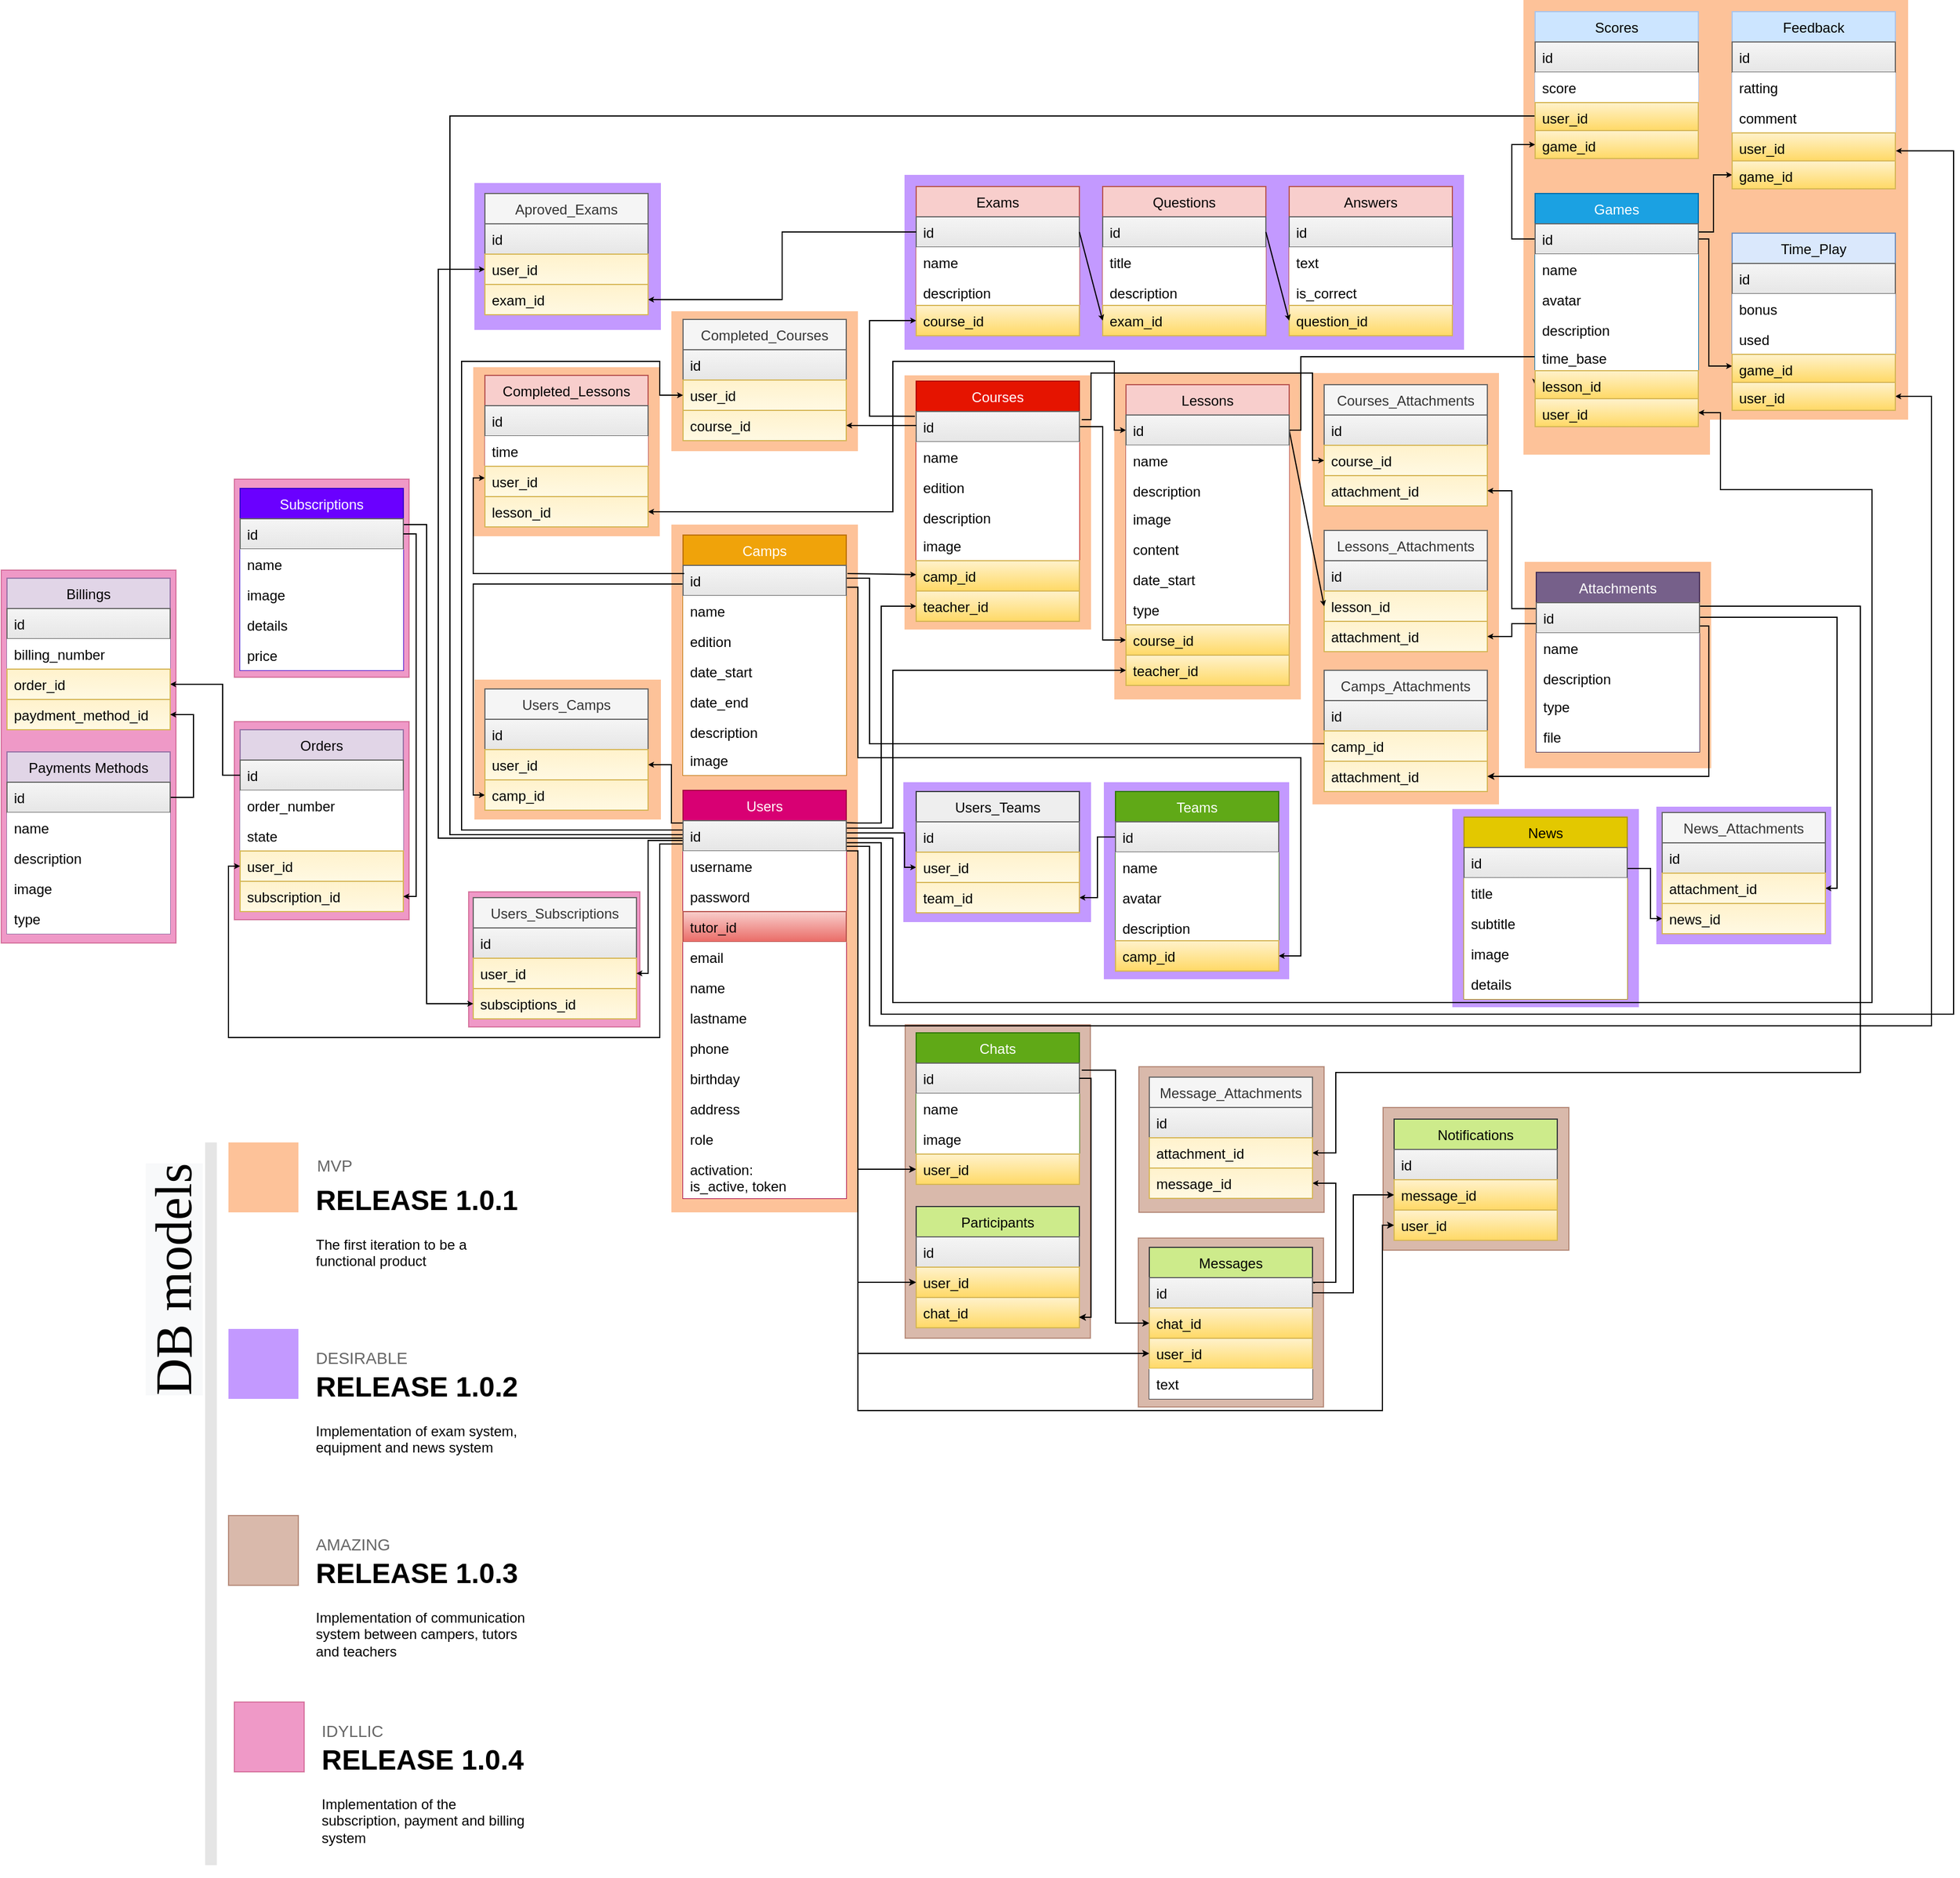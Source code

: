 <mxfile version="13.8.0" type="github">
  <diagram name="Page-1" id="a7904f86-f2b4-8e86-fa97-74104820619b">
    <mxGraphModel dx="2822" dy="1812" grid="1" gridSize="10" guides="1" tooltips="1" connect="1" arrows="1" fold="1" page="1" pageScale="1" pageWidth="1100" pageHeight="850" background="#ffffff" math="0" shadow="0">
      <root>
        <mxCell id="0" />
        <mxCell id="1" parent="0" />
        <mxCell id="IU5A_lCc43EPzs8Wn4nt-143" value="" style="rounded=0;whiteSpace=wrap;html=1;fontColor=#ffffff;fillColor=#a0522d;opacity=40;strokeColor=#6D1F00;" parent="1" vertex="1">
          <mxGeometry x="570.5" y="210" width="159.5" height="122.5" as="geometry" />
        </mxCell>
        <mxCell id="IU5A_lCc43EPzs8Wn4nt-141" value="" style="rounded=0;whiteSpace=wrap;html=1;fontColor=#ffffff;fillColor=#a0522d;opacity=40;strokeColor=#6D1F00;" parent="1" vertex="1">
          <mxGeometry x="361" y="175" width="159" height="125" as="geometry" />
        </mxCell>
        <mxCell id="IU5A_lCc43EPzs8Wn4nt-142" value="" style="rounded=0;whiteSpace=wrap;html=1;fontColor=#ffffff;fillColor=#a0522d;opacity=40;strokeColor=#6D1F00;" parent="1" vertex="1">
          <mxGeometry x="360.5" y="322" width="159" height="145" as="geometry" />
        </mxCell>
        <mxCell id="IU5A_lCc43EPzs8Wn4nt-140" value="" style="rounded=0;whiteSpace=wrap;html=1;fontColor=#ffffff;fillColor=#a0522d;opacity=40;strokeColor=#6D1F00;" parent="1" vertex="1">
          <mxGeometry x="160.5" y="139" width="159" height="269" as="geometry" />
        </mxCell>
        <mxCell id="IU5A_lCc43EPzs8Wn4nt-135" value="" style="rounded=0;whiteSpace=wrap;html=1;fontColor=#ffffff;strokeColor=#A50040;fillColor=#d80073;opacity=40;fontStyle=1" parent="1" vertex="1">
          <mxGeometry x="-214" y="25" width="147" height="116" as="geometry" />
        </mxCell>
        <mxCell id="IU5A_lCc43EPzs8Wn4nt-134" value="" style="rounded=0;whiteSpace=wrap;html=1;fontColor=#ffffff;strokeColor=#A50040;fillColor=#d80073;opacity=40;fontStyle=1" parent="1" vertex="1">
          <mxGeometry x="-415" y="-121" width="150" height="170" as="geometry" />
        </mxCell>
        <mxCell id="IU5A_lCc43EPzs8Wn4nt-133" value="" style="rounded=0;whiteSpace=wrap;html=1;fontColor=#ffffff;strokeColor=#A50040;fillColor=#d80073;opacity=40;fontStyle=1" parent="1" vertex="1">
          <mxGeometry x="-415" y="-329" width="150" height="170" as="geometry" />
        </mxCell>
        <mxCell id="IU5A_lCc43EPzs8Wn4nt-132" value="" style="rounded=0;whiteSpace=wrap;html=1;fontColor=#ffffff;strokeColor=#A50040;fillColor=#d80073;opacity=40;fontStyle=1" parent="1" vertex="1">
          <mxGeometry x="-615" y="-251" width="150" height="320" as="geometry" />
        </mxCell>
        <mxCell id="IU5A_lCc43EPzs8Wn4nt-125" value="" style="rounded=0;whiteSpace=wrap;html=1;fontColor=#ffffff;fillColor=#fa6800;strokeColor=none;opacity=40;" parent="1" vertex="1">
          <mxGeometry x="-209" y="-157" width="160" height="120" as="geometry" />
        </mxCell>
        <mxCell id="IU5A_lCc43EPzs8Wn4nt-117" value="" style="rounded=0;whiteSpace=wrap;html=1;fontColor=#ffffff;fillColor=#6a00ff;opacity=40;strokeColor=none;" parent="1" vertex="1">
          <mxGeometry x="331" y="-69" width="159" height="169" as="geometry" />
        </mxCell>
        <mxCell id="IU5A_lCc43EPzs8Wn4nt-116" value="" style="rounded=0;whiteSpace=wrap;html=1;fontColor=#ffffff;fillColor=#fa6800;strokeColor=none;opacity=40;" parent="1" vertex="1">
          <mxGeometry x="160" y="-418" width="160" height="218" as="geometry" />
        </mxCell>
        <mxCell id="IU5A_lCc43EPzs8Wn4nt-115" value="" style="rounded=0;whiteSpace=wrap;html=1;fontColor=#ffffff;fillColor=#6a00ff;opacity=40;strokeColor=none;" parent="1" vertex="1">
          <mxGeometry x="805" y="-48" width="150" height="118" as="geometry" />
        </mxCell>
        <mxCell id="IU5A_lCc43EPzs8Wn4nt-114" value="" style="rounded=0;whiteSpace=wrap;html=1;fontColor=#ffffff;fillColor=#6a00ff;opacity=40;strokeColor=none;" parent="1" vertex="1">
          <mxGeometry x="630" y="-46" width="160" height="170" as="geometry" />
        </mxCell>
        <mxCell id="IU5A_lCc43EPzs8Wn4nt-113" value="" style="rounded=0;whiteSpace=wrap;html=1;fontColor=#ffffff;fillColor=#6a00ff;opacity=40;strokeColor=none;" parent="1" vertex="1">
          <mxGeometry x="-209" y="-583" width="160" height="126" as="geometry" />
        </mxCell>
        <mxCell id="IU5A_lCc43EPzs8Wn4nt-112" value="" style="rounded=0;whiteSpace=wrap;html=1;fontColor=#ffffff;fillColor=#fa6800;strokeColor=none;opacity=40;" parent="1" vertex="1">
          <mxGeometry x="-210" y="-425" width="160" height="145" as="geometry" />
        </mxCell>
        <mxCell id="IU5A_lCc43EPzs8Wn4nt-111" value="" style="rounded=0;whiteSpace=wrap;html=1;fontColor=#ffffff;fillColor=#6a00ff;opacity=40;strokeColor=none;" parent="1" vertex="1">
          <mxGeometry x="160" y="-590" width="480" height="150" as="geometry" />
        </mxCell>
        <mxCell id="IU5A_lCc43EPzs8Wn4nt-110" value="z" style="rounded=0;whiteSpace=wrap;html=1;fontColor=#ffffff;fillColor=#6a00ff;opacity=40;strokeColor=none;" parent="1" vertex="1">
          <mxGeometry x="159" y="-69" width="161" height="120" as="geometry" />
        </mxCell>
        <mxCell id="IU5A_lCc43EPzs8Wn4nt-109" value="" style="rounded=0;whiteSpace=wrap;html=1;fontColor=#ffffff;fillColor=#fa6800;strokeColor=none;opacity=40;" parent="1" vertex="1">
          <mxGeometry x="510" y="-420" width="160" height="370" as="geometry" />
        </mxCell>
        <mxCell id="IU5A_lCc43EPzs8Wn4nt-108" value="" style="rounded=0;whiteSpace=wrap;html=1;fontColor=#ffffff;fillColor=#fa6800;strokeColor=none;opacity=40;" parent="1" vertex="1">
          <mxGeometry x="692" y="-258" width="160" height="177" as="geometry" />
        </mxCell>
        <mxCell id="IU5A_lCc43EPzs8Wn4nt-105" value="" style="rounded=0;whiteSpace=wrap;html=1;fontColor=#ffffff;fillColor=#fa6800;strokeColor=none;opacity=40;fontStyle=1" parent="1" vertex="1">
          <mxGeometry x="851" y="-740" width="170" height="360" as="geometry" />
        </mxCell>
        <mxCell id="IU5A_lCc43EPzs8Wn4nt-104" value="" style="rounded=0;whiteSpace=wrap;html=1;fontColor=#ffffff;fillColor=#fa6800;strokeColor=none;opacity=40;" parent="1" vertex="1">
          <mxGeometry x="691" y="-740" width="160" height="390" as="geometry" />
        </mxCell>
        <mxCell id="IU5A_lCc43EPzs8Wn4nt-100" value="" style="rounded=0;whiteSpace=wrap;html=1;fontColor=#ffffff;fillColor=#fa6800;strokeColor=none;opacity=40;" parent="1" vertex="1">
          <mxGeometry x="-40" y="-473" width="160" height="120" as="geometry" />
        </mxCell>
        <mxCell id="IU5A_lCc43EPzs8Wn4nt-103" value="" style="rounded=0;whiteSpace=wrap;html=1;fontColor=#ffffff;fillColor=#fa6800;strokeColor=none;opacity=40;" parent="1" vertex="1">
          <mxGeometry x="340" y="-420" width="160" height="280" as="geometry" />
        </mxCell>
        <mxCell id="IU5A_lCc43EPzs8Wn4nt-99" value="" style="rounded=0;whiteSpace=wrap;html=1;fontColor=#ffffff;fillColor=#fa6800;strokeColor=none;opacity=40;" parent="1" vertex="1">
          <mxGeometry x="-40" y="-290" width="160" height="590" as="geometry" />
        </mxCell>
        <mxCell id="WBZ4sOTp23pTqwXeyS6A-78" style="edgeStyle=elbowEdgeStyle;rounded=0;orthogonalLoop=1;jettySize=auto;html=1;exitX=0;exitY=0.5;exitDx=0;exitDy=0;entryX=1;entryY=0.5;entryDx=0;entryDy=0;startArrow=none;startFill=0;endSize=2;startSize=2;" parent="1" source="WBZ4sOTp23pTqwXeyS6A-72" target="WBZ4sOTp23pTqwXeyS6A-67" edge="1">
          <mxGeometry relative="1" as="geometry" />
        </mxCell>
        <mxCell id="WBZ4sOTp23pTqwXeyS6A-79" style="edgeStyle=elbowEdgeStyle;rounded=0;orthogonalLoop=1;jettySize=auto;html=1;exitX=0.997;exitY=0.406;exitDx=0;exitDy=0;entryX=0;entryY=0.5;entryDx=0;entryDy=0;endArrow=classic;endFill=1;startArrow=none;startFill=0;endSize=2;startSize=3;exitPerimeter=0;" parent="1" source="WBZ4sOTp23pTqwXeyS6A-2" target="WBZ4sOTp23pTqwXeyS6A-66" edge="1">
          <mxGeometry relative="1" as="geometry">
            <Array as="points">
              <mxPoint x="160" y="-10" />
              <mxPoint x="150" y="-10" />
              <mxPoint x="140" y="-10" />
              <mxPoint x="150" y="-10" />
            </Array>
          </mxGeometry>
        </mxCell>
        <mxCell id="WBZ4sOTp23pTqwXeyS6A-84" style="edgeStyle=elbowEdgeStyle;rounded=0;orthogonalLoop=1;jettySize=auto;html=1;exitX=1;exitY=0.5;exitDx=0;exitDy=0;endArrow=none;endFill=0;startArrow=classic;startFill=1;endSize=2;startSize=2;" parent="1" source="WBZ4sOTp23pTqwXeyS6A-82" edge="1">
          <mxGeometry relative="1" as="geometry">
            <Array as="points">
              <mxPoint x="-40" y="-23" />
              <mxPoint x="-40" y="-50" />
            </Array>
            <mxPoint x="-30" y="-34" as="targetPoint" />
          </mxGeometry>
        </mxCell>
        <mxCell id="WBZ4sOTp23pTqwXeyS6A-85" style="edgeStyle=elbowEdgeStyle;rounded=0;orthogonalLoop=1;jettySize=auto;html=1;exitX=0;exitY=0.5;exitDx=0;exitDy=0;entryX=0;entryY=0.5;entryDx=0;entryDy=0;endArrow=none;endFill=0;startArrow=classic;startFill=1;endSize=2;startSize=2;" parent="1" source="WBZ4sOTp23pTqwXeyS6A-83" edge="1">
          <mxGeometry relative="1" as="geometry">
            <Array as="points">
              <mxPoint x="-210" y="-129" />
            </Array>
            <mxPoint x="-200" y="-44" as="sourcePoint" />
            <mxPoint x="-30" y="-239" as="targetPoint" />
          </mxGeometry>
        </mxCell>
        <mxCell id="WBZ4sOTp23pTqwXeyS6A-101" style="rounded=0;orthogonalLoop=1;jettySize=auto;html=1;startArrow=classic;startFill=1;endArrow=none;endFill=0;endSize=2;startSize=2;" parent="1" edge="1">
          <mxGeometry relative="1" as="geometry">
            <mxPoint x="170" y="-247.085" as="sourcePoint" />
            <mxPoint x="111" y="-248" as="targetPoint" />
          </mxGeometry>
        </mxCell>
        <mxCell id="WBZ4sOTp23pTqwXeyS6A-102" style="edgeStyle=elbowEdgeStyle;rounded=0;orthogonalLoop=1;jettySize=auto;html=1;exitX=0;exitY=0.5;exitDx=0;exitDy=0;startArrow=classic;startFill=1;endArrow=none;endFill=0;endSize=2;startSize=2;" parent="1" source="WBZ4sOTp23pTqwXeyS6A-97" edge="1">
          <mxGeometry relative="1" as="geometry">
            <mxPoint x="310" y="-374" as="targetPoint" />
          </mxGeometry>
        </mxCell>
        <mxCell id="WBZ4sOTp23pTqwXeyS6A-80" value="Users_Camps" style="swimlane;fontStyle=0;childLayout=stackLayout;horizontal=1;startSize=26;fillColor=#f5f5f5;horizontalStack=0;resizeParent=1;resizeParentMax=0;resizeLast=0;collapsible=1;marginBottom=0;strokeColor=#666666;fontColor=#333333;" parent="1" vertex="1">
          <mxGeometry x="-200" y="-149" width="140" height="104" as="geometry">
            <mxRectangle x="100" y="60" width="60" height="26" as="alternateBounds" />
          </mxGeometry>
        </mxCell>
        <mxCell id="WBZ4sOTp23pTqwXeyS6A-81" value="id" style="text;strokeColor=#666666;fillColor=#f5f5f5;align=left;verticalAlign=top;spacingLeft=4;spacingRight=4;overflow=hidden;rotatable=0;points=[[0,0.5],[1,0.5]];portConstraint=eastwest;gradientColor=#E6E6E6;" parent="WBZ4sOTp23pTqwXeyS6A-80" vertex="1">
          <mxGeometry y="26" width="140" height="26" as="geometry" />
        </mxCell>
        <mxCell id="WBZ4sOTp23pTqwXeyS6A-82" value="user_id" style="text;strokeColor=#d6b656;fillColor=#fff2cc;align=left;verticalAlign=top;spacingLeft=4;spacingRight=4;overflow=hidden;rotatable=0;points=[[0,0.5],[1,0.5]];portConstraint=eastwest;gradientColor=#FFF9E3;" parent="WBZ4sOTp23pTqwXeyS6A-80" vertex="1">
          <mxGeometry y="52" width="140" height="26" as="geometry" />
        </mxCell>
        <mxCell id="WBZ4sOTp23pTqwXeyS6A-83" value="camp_id" style="text;strokeColor=#d6b656;fillColor=#fff2cc;align=left;verticalAlign=top;spacingLeft=4;spacingRight=4;overflow=hidden;rotatable=0;points=[[0,0.5],[1,0.5]];portConstraint=eastwest;gradientColor=#FFF9E3;" parent="WBZ4sOTp23pTqwXeyS6A-80" vertex="1">
          <mxGeometry y="78" width="140" height="26" as="geometry" />
        </mxCell>
        <mxCell id="WBZ4sOTp23pTqwXeyS6A-86" value="Courses" style="swimlane;fontStyle=0;childLayout=stackLayout;horizontal=1;startSize=26;fillColor=#e51400;horizontalStack=0;resizeParent=1;resizeParentMax=0;resizeLast=0;collapsible=1;marginBottom=0;strokeColor=#B20000;fontColor=#ffffff;" parent="1" vertex="1">
          <mxGeometry x="170" y="-413" width="140" height="206" as="geometry">
            <mxRectangle x="100" y="60" width="60" height="26" as="alternateBounds" />
          </mxGeometry>
        </mxCell>
        <mxCell id="WBZ4sOTp23pTqwXeyS6A-87" value="id" style="text;strokeColor=#666666;fillColor=#f5f5f5;align=left;verticalAlign=top;spacingLeft=4;spacingRight=4;overflow=hidden;rotatable=0;points=[[0,0.5],[1,0.5]];portConstraint=eastwest;gradientColor=#E6E6E6;" parent="WBZ4sOTp23pTqwXeyS6A-86" vertex="1">
          <mxGeometry y="26" width="140" height="26" as="geometry" />
        </mxCell>
        <mxCell id="WBZ4sOTp23pTqwXeyS6A-88" value="name" style="text;strokeColor=none;fillColor=#ffffff;align=left;verticalAlign=top;spacingLeft=4;spacingRight=4;overflow=hidden;rotatable=0;points=[[0,0.5],[1,0.5]];portConstraint=eastwest;" parent="WBZ4sOTp23pTqwXeyS6A-86" vertex="1">
          <mxGeometry y="52" width="140" height="26" as="geometry" />
        </mxCell>
        <mxCell id="WBZ4sOTp23pTqwXeyS6A-89" value="edition" style="text;strokeColor=none;fillColor=#ffffff;align=left;verticalAlign=top;spacingLeft=4;spacingRight=4;overflow=hidden;rotatable=0;points=[[0,0.5],[1,0.5]];portConstraint=eastwest;" parent="WBZ4sOTp23pTqwXeyS6A-86" vertex="1">
          <mxGeometry y="78" width="140" height="26" as="geometry" />
        </mxCell>
        <mxCell id="WBZ4sOTp23pTqwXeyS6A-92" value="description" style="text;strokeColor=none;fillColor=#ffffff;align=left;verticalAlign=top;spacingLeft=4;spacingRight=4;overflow=hidden;rotatable=0;points=[[0,0.5],[1,0.5]];portConstraint=eastwest;" parent="WBZ4sOTp23pTqwXeyS6A-86" vertex="1">
          <mxGeometry y="104" width="140" height="24" as="geometry" />
        </mxCell>
        <mxCell id="WBZ4sOTp23pTqwXeyS6A-93" value="image" style="text;strokeColor=none;fillColor=#ffffff;align=left;verticalAlign=top;spacingLeft=4;spacingRight=4;overflow=hidden;rotatable=0;points=[[0,0.5],[1,0.5]];portConstraint=eastwest;" parent="WBZ4sOTp23pTqwXeyS6A-86" vertex="1">
          <mxGeometry y="128" width="140" height="26" as="geometry" />
        </mxCell>
        <mxCell id="WBZ4sOTp23pTqwXeyS6A-100" value="camp_id" style="text;strokeColor=#d6b656;fillColor=#fff2cc;align=left;verticalAlign=top;spacingLeft=4;spacingRight=4;overflow=hidden;rotatable=0;points=[[0,0.5],[1,0.5]];portConstraint=eastwest;gradientColor=#ffd966;" parent="WBZ4sOTp23pTqwXeyS6A-86" vertex="1">
          <mxGeometry y="154" width="140" height="26" as="geometry" />
        </mxCell>
        <mxCell id="WYEmnUTY5Pb3nIBCFr9V-95" value="teacher_id" style="text;strokeColor=#d6b656;fillColor=#fff2cc;align=left;verticalAlign=top;spacingLeft=4;spacingRight=4;overflow=hidden;rotatable=0;points=[[0,0.5],[1,0.5]];portConstraint=eastwest;gradientColor=#ffd966;" parent="WBZ4sOTp23pTqwXeyS6A-86" vertex="1">
          <mxGeometry y="180" width="140" height="26" as="geometry" />
        </mxCell>
        <mxCell id="WBZ4sOTp23pTqwXeyS6A-115" value="Exams" style="swimlane;fontStyle=0;childLayout=stackLayout;horizontal=1;startSize=26;fillColor=#f8cecc;horizontalStack=0;resizeParent=1;resizeParentMax=0;resizeLast=0;collapsible=1;marginBottom=0;strokeColor=#b85450;" parent="1" vertex="1">
          <mxGeometry x="170" y="-580" width="140" height="128" as="geometry">
            <mxRectangle x="100" y="60" width="60" height="26" as="alternateBounds" />
          </mxGeometry>
        </mxCell>
        <mxCell id="WBZ4sOTp23pTqwXeyS6A-116" value="id" style="text;strokeColor=#666666;fillColor=#f5f5f5;align=left;verticalAlign=top;spacingLeft=4;spacingRight=4;overflow=hidden;rotatable=0;points=[[0,0.5],[1,0.5]];portConstraint=eastwest;gradientColor=#E6E6E6;" parent="WBZ4sOTp23pTqwXeyS6A-115" vertex="1">
          <mxGeometry y="26" width="140" height="26" as="geometry" />
        </mxCell>
        <mxCell id="WBZ4sOTp23pTqwXeyS6A-117" value="name" style="text;strokeColor=none;fillColor=#ffffff;align=left;verticalAlign=top;spacingLeft=4;spacingRight=4;overflow=hidden;rotatable=0;points=[[0,0.5],[1,0.5]];portConstraint=eastwest;" parent="WBZ4sOTp23pTqwXeyS6A-115" vertex="1">
          <mxGeometry y="52" width="140" height="26" as="geometry" />
        </mxCell>
        <mxCell id="WBZ4sOTp23pTqwXeyS6A-118" value="description" style="text;strokeColor=none;fillColor=#ffffff;align=left;verticalAlign=top;spacingLeft=4;spacingRight=4;overflow=hidden;rotatable=0;points=[[0,0.5],[1,0.5]];portConstraint=eastwest;" parent="WBZ4sOTp23pTqwXeyS6A-115" vertex="1">
          <mxGeometry y="78" width="140" height="24" as="geometry" />
        </mxCell>
        <mxCell id="WBZ4sOTp23pTqwXeyS6A-119" value="course_id" style="text;strokeColor=#d6b656;fillColor=#fff2cc;align=left;verticalAlign=top;spacingLeft=4;spacingRight=4;overflow=hidden;rotatable=0;points=[[0,0.5],[1,0.5]];portConstraint=eastwest;gradientColor=#ffd966;" parent="WBZ4sOTp23pTqwXeyS6A-115" vertex="1">
          <mxGeometry y="102" width="140" height="26" as="geometry" />
        </mxCell>
        <mxCell id="WBZ4sOTp23pTqwXeyS6A-123" style="edgeStyle=none;rounded=0;orthogonalLoop=1;jettySize=auto;html=1;exitX=0;exitY=0.5;exitDx=0;exitDy=0;startArrow=classic;startFill=1;endArrow=none;endFill=0;entryX=-0.008;entryY=0.159;entryDx=0;entryDy=0;entryPerimeter=0;endSize=2;startSize=2;" parent="1" source="WBZ4sOTp23pTqwXeyS6A-119" target="WBZ4sOTp23pTqwXeyS6A-87" edge="1">
          <mxGeometry relative="1" as="geometry">
            <Array as="points">
              <mxPoint x="130" y="-465" />
              <mxPoint x="130" y="-420" />
              <mxPoint x="130" y="-383" />
            </Array>
            <mxPoint x="167" y="-383" as="targetPoint" />
          </mxGeometry>
        </mxCell>
        <mxCell id="WBZ4sOTp23pTqwXeyS6A-124" value="Questions" style="swimlane;fontStyle=0;childLayout=stackLayout;horizontal=1;startSize=26;fillColor=#f8cecc;horizontalStack=0;resizeParent=1;resizeParentMax=0;resizeLast=0;collapsible=1;marginBottom=0;strokeColor=#b85450;" parent="1" vertex="1">
          <mxGeometry x="330" y="-580" width="140" height="128" as="geometry">
            <mxRectangle x="100" y="60" width="60" height="26" as="alternateBounds" />
          </mxGeometry>
        </mxCell>
        <mxCell id="WBZ4sOTp23pTqwXeyS6A-125" value="id" style="text;strokeColor=#666666;fillColor=#f5f5f5;align=left;verticalAlign=top;spacingLeft=4;spacingRight=4;overflow=hidden;rotatable=0;points=[[0,0.5],[1,0.5]];portConstraint=eastwest;gradientColor=#E6E6E6;" parent="WBZ4sOTp23pTqwXeyS6A-124" vertex="1">
          <mxGeometry y="26" width="140" height="26" as="geometry" />
        </mxCell>
        <mxCell id="WBZ4sOTp23pTqwXeyS6A-126" value="title" style="text;strokeColor=none;fillColor=#ffffff;align=left;verticalAlign=top;spacingLeft=4;spacingRight=4;overflow=hidden;rotatable=0;points=[[0,0.5],[1,0.5]];portConstraint=eastwest;" parent="WBZ4sOTp23pTqwXeyS6A-124" vertex="1">
          <mxGeometry y="52" width="140" height="26" as="geometry" />
        </mxCell>
        <mxCell id="WBZ4sOTp23pTqwXeyS6A-127" value="description" style="text;strokeColor=none;fillColor=#ffffff;align=left;verticalAlign=top;spacingLeft=4;spacingRight=4;overflow=hidden;rotatable=0;points=[[0,0.5],[1,0.5]];portConstraint=eastwest;" parent="WBZ4sOTp23pTqwXeyS6A-124" vertex="1">
          <mxGeometry y="78" width="140" height="24" as="geometry" />
        </mxCell>
        <mxCell id="WBZ4sOTp23pTqwXeyS6A-128" value="exam_id" style="text;strokeColor=#d6b656;fillColor=#fff2cc;align=left;verticalAlign=top;spacingLeft=4;spacingRight=4;overflow=hidden;rotatable=0;points=[[0,0.5],[1,0.5]];portConstraint=eastwest;gradientColor=#ffd966;" parent="WBZ4sOTp23pTqwXeyS6A-124" vertex="1">
          <mxGeometry y="102" width="140" height="26" as="geometry" />
        </mxCell>
        <mxCell id="WBZ4sOTp23pTqwXeyS6A-131" value="Answers" style="swimlane;fontStyle=0;childLayout=stackLayout;horizontal=1;startSize=26;fillColor=#f8cecc;horizontalStack=0;resizeParent=1;resizeParentMax=0;resizeLast=0;collapsible=1;marginBottom=0;strokeColor=#b85450;" parent="1" vertex="1">
          <mxGeometry x="490" y="-580" width="140" height="128" as="geometry">
            <mxRectangle x="100" y="60" width="60" height="26" as="alternateBounds" />
          </mxGeometry>
        </mxCell>
        <mxCell id="WBZ4sOTp23pTqwXeyS6A-132" value="id" style="text;strokeColor=#666666;fillColor=#f5f5f5;align=left;verticalAlign=top;spacingLeft=4;spacingRight=4;overflow=hidden;rotatable=0;points=[[0,0.5],[1,0.5]];portConstraint=eastwest;gradientColor=#E6E6E6;" parent="WBZ4sOTp23pTqwXeyS6A-131" vertex="1">
          <mxGeometry y="26" width="140" height="26" as="geometry" />
        </mxCell>
        <mxCell id="WBZ4sOTp23pTqwXeyS6A-133" value="text" style="text;strokeColor=none;fillColor=#ffffff;align=left;verticalAlign=top;spacingLeft=4;spacingRight=4;overflow=hidden;rotatable=0;points=[[0,0.5],[1,0.5]];portConstraint=eastwest;" parent="WBZ4sOTp23pTqwXeyS6A-131" vertex="1">
          <mxGeometry y="52" width="140" height="26" as="geometry" />
        </mxCell>
        <mxCell id="WBZ4sOTp23pTqwXeyS6A-135" value="is_correct" style="text;strokeColor=none;fillColor=#ffffff;align=left;verticalAlign=top;spacingLeft=4;spacingRight=4;overflow=hidden;rotatable=0;points=[[0,0.5],[1,0.5]];portConstraint=eastwest;" parent="WBZ4sOTp23pTqwXeyS6A-131" vertex="1">
          <mxGeometry y="78" width="140" height="24" as="geometry" />
        </mxCell>
        <mxCell id="WBZ4sOTp23pTqwXeyS6A-136" value="question_id" style="text;strokeColor=#d6b656;fillColor=#fff2cc;align=left;verticalAlign=top;spacingLeft=4;spacingRight=4;overflow=hidden;rotatable=0;points=[[0,0.5],[1,0.5]];portConstraint=eastwest;gradientColor=#ffd966;" parent="WBZ4sOTp23pTqwXeyS6A-131" vertex="1">
          <mxGeometry y="102" width="140" height="26" as="geometry" />
        </mxCell>
        <mxCell id="ck8U2gpx1ueE78EYPkBc-3" style="rounded=0;orthogonalLoop=1;jettySize=auto;html=1;exitX=0;exitY=0.5;exitDx=0;exitDy=0;entryX=1;entryY=0.5;entryDx=0;entryDy=0;startArrow=classic;startFill=1;endArrow=none;endFill=0;endSize=2;startSize=2;" parent="1" source="WBZ4sOTp23pTqwXeyS6A-136" target="WBZ4sOTp23pTqwXeyS6A-125" edge="1">
          <mxGeometry relative="1" as="geometry" />
        </mxCell>
        <mxCell id="IU5A_lCc43EPzs8Wn4nt-80" style="edgeStyle=orthogonalEdgeStyle;rounded=0;orthogonalLoop=1;jettySize=auto;html=1;exitX=1;exitY=0.25;exitDx=0;exitDy=0;entryX=1;entryY=0.5;entryDx=0;entryDy=0;startArrow=none;startFill=0;endArrow=classic;endFill=1;fontColor=#000000;endSize=2;startSize=2;" parent="1" source="WBZ4sOTp23pTqwXeyS6A-104" target="IU5A_lCc43EPzs8Wn4nt-79" edge="1">
          <mxGeometry relative="1" as="geometry">
            <Array as="points">
              <mxPoint x="960" y="-210" />
              <mxPoint x="960" y="22" />
            </Array>
          </mxGeometry>
        </mxCell>
        <mxCell id="WYEmnUTY5Pb3nIBCFr9V-5" value="Courses_Attachments" style="swimlane;fontStyle=0;childLayout=stackLayout;horizontal=1;startSize=26;fillColor=#f5f5f5;horizontalStack=0;resizeParent=1;resizeParentMax=0;resizeLast=0;collapsible=1;marginBottom=0;strokeColor=#666666;fontColor=#333333;" parent="1" vertex="1">
          <mxGeometry x="520" y="-410" width="140" height="104" as="geometry">
            <mxRectangle x="100" y="60" width="60" height="26" as="alternateBounds" />
          </mxGeometry>
        </mxCell>
        <mxCell id="WYEmnUTY5Pb3nIBCFr9V-6" value="id" style="text;strokeColor=#666666;fillColor=#f5f5f5;align=left;verticalAlign=top;spacingLeft=4;spacingRight=4;overflow=hidden;rotatable=0;points=[[0,0.5],[1,0.5]];portConstraint=eastwest;gradientColor=#E6E6E6;" parent="WYEmnUTY5Pb3nIBCFr9V-5" vertex="1">
          <mxGeometry y="26" width="140" height="26" as="geometry" />
        </mxCell>
        <mxCell id="WYEmnUTY5Pb3nIBCFr9V-8" value="course_id" style="text;strokeColor=#d6b656;fillColor=#fff2cc;align=left;verticalAlign=top;spacingLeft=4;spacingRight=4;overflow=hidden;rotatable=0;points=[[0,0.5],[1,0.5]];portConstraint=eastwest;gradientColor=#FFF9E3;" parent="WYEmnUTY5Pb3nIBCFr9V-5" vertex="1">
          <mxGeometry y="52" width="140" height="26" as="geometry" />
        </mxCell>
        <mxCell id="WYEmnUTY5Pb3nIBCFr9V-7" value="attachment_id" style="text;strokeColor=#d6b656;fillColor=#fff2cc;align=left;verticalAlign=top;spacingLeft=4;spacingRight=4;overflow=hidden;rotatable=0;points=[[0,0.5],[1,0.5]];portConstraint=eastwest;gradientColor=#FFF9E3;" parent="WYEmnUTY5Pb3nIBCFr9V-5" vertex="1">
          <mxGeometry y="78" width="140" height="26" as="geometry" />
        </mxCell>
        <mxCell id="WYEmnUTY5Pb3nIBCFr9V-13" style="edgeStyle=orthogonalEdgeStyle;rounded=0;orthogonalLoop=1;jettySize=auto;html=1;entryX=0;entryY=0.5;entryDx=0;entryDy=0;startArrow=none;startFill=0;endSize=2;startSize=2;" parent="1" target="WYEmnUTY5Pb3nIBCFr9V-8" edge="1">
          <mxGeometry relative="1" as="geometry">
            <mxPoint x="312" y="-380" as="sourcePoint" />
            <Array as="points">
              <mxPoint x="320" y="-380" />
              <mxPoint x="320" y="-420" />
              <mxPoint x="510" y="-420" />
              <mxPoint x="510" y="-345" />
            </Array>
          </mxGeometry>
        </mxCell>
        <mxCell id="WYEmnUTY5Pb3nIBCFr9V-14" style="edgeStyle=orthogonalEdgeStyle;rounded=0;orthogonalLoop=1;jettySize=auto;html=1;exitX=1;exitY=0.5;exitDx=0;exitDy=0;startArrow=classic;startFill=1;endArrow=none;endFill=0;endSize=2;startSize=2;entryX=0.001;entryY=0.195;entryDx=0;entryDy=0;entryPerimeter=0;" parent="1" source="WYEmnUTY5Pb3nIBCFr9V-7" target="WBZ4sOTp23pTqwXeyS6A-105" edge="1">
          <mxGeometry relative="1" as="geometry">
            <mxPoint x="699" y="-218" as="targetPoint" />
            <Array as="points">
              <mxPoint x="681" y="-319" />
              <mxPoint x="681" y="-218" />
            </Array>
          </mxGeometry>
        </mxCell>
        <mxCell id="WYEmnUTY5Pb3nIBCFr9V-15" value="Lessons_Attachments" style="swimlane;fontStyle=0;childLayout=stackLayout;horizontal=1;startSize=26;fillColor=#f5f5f5;horizontalStack=0;resizeParent=1;resizeParentMax=0;resizeLast=0;collapsible=1;marginBottom=0;strokeColor=#666666;fontColor=#333333;" parent="1" vertex="1">
          <mxGeometry x="520" y="-285" width="140" height="104" as="geometry">
            <mxRectangle x="100" y="60" width="60" height="26" as="alternateBounds" />
          </mxGeometry>
        </mxCell>
        <mxCell id="WYEmnUTY5Pb3nIBCFr9V-16" value="id" style="text;strokeColor=#666666;fillColor=#f5f5f5;align=left;verticalAlign=top;spacingLeft=4;spacingRight=4;overflow=hidden;rotatable=0;points=[[0,0.5],[1,0.5]];portConstraint=eastwest;gradientColor=#E6E6E6;" parent="WYEmnUTY5Pb3nIBCFr9V-15" vertex="1">
          <mxGeometry y="26" width="140" height="26" as="geometry" />
        </mxCell>
        <mxCell id="WYEmnUTY5Pb3nIBCFr9V-17" value="lesson_id" style="text;strokeColor=#d6b656;fillColor=#fff2cc;align=left;verticalAlign=top;spacingLeft=4;spacingRight=4;overflow=hidden;rotatable=0;points=[[0,0.5],[1,0.5]];portConstraint=eastwest;gradientColor=#FFF9E3;" parent="WYEmnUTY5Pb3nIBCFr9V-15" vertex="1">
          <mxGeometry y="52" width="140" height="26" as="geometry" />
        </mxCell>
        <mxCell id="WYEmnUTY5Pb3nIBCFr9V-18" value="attachment_id" style="text;strokeColor=#d6b656;fillColor=#fff2cc;align=left;verticalAlign=top;spacingLeft=4;spacingRight=4;overflow=hidden;rotatable=0;points=[[0,0.5],[1,0.5]];portConstraint=eastwest;gradientColor=#FFF9E3;" parent="WYEmnUTY5Pb3nIBCFr9V-15" vertex="1">
          <mxGeometry y="78" width="140" height="26" as="geometry" />
        </mxCell>
        <mxCell id="WYEmnUTY5Pb3nIBCFr9V-19" value="Camps_Attachments" style="swimlane;fontStyle=0;childLayout=stackLayout;horizontal=1;startSize=26;fillColor=#f5f5f5;horizontalStack=0;resizeParent=1;resizeParentMax=0;resizeLast=0;collapsible=1;marginBottom=0;strokeColor=#666666;fontColor=#333333;" parent="1" vertex="1">
          <mxGeometry x="520" y="-165" width="140" height="104" as="geometry">
            <mxRectangle x="100" y="60" width="60" height="26" as="alternateBounds" />
          </mxGeometry>
        </mxCell>
        <mxCell id="WYEmnUTY5Pb3nIBCFr9V-20" value="id" style="text;strokeColor=#666666;fillColor=#f5f5f5;align=left;verticalAlign=top;spacingLeft=4;spacingRight=4;overflow=hidden;rotatable=0;points=[[0,0.5],[1,0.5]];portConstraint=eastwest;gradientColor=#E6E6E6;" parent="WYEmnUTY5Pb3nIBCFr9V-19" vertex="1">
          <mxGeometry y="26" width="140" height="26" as="geometry" />
        </mxCell>
        <mxCell id="WYEmnUTY5Pb3nIBCFr9V-21" value="camp_id" style="text;strokeColor=#d6b656;fillColor=#fff2cc;align=left;verticalAlign=top;spacingLeft=4;spacingRight=4;overflow=hidden;rotatable=0;points=[[0,0.5],[1,0.5]];portConstraint=eastwest;gradientColor=#FFF9E3;" parent="WYEmnUTY5Pb3nIBCFr9V-19" vertex="1">
          <mxGeometry y="52" width="140" height="26" as="geometry" />
        </mxCell>
        <mxCell id="WYEmnUTY5Pb3nIBCFr9V-22" value="attachment_id" style="text;strokeColor=#d6b656;fillColor=#fff2cc;align=left;verticalAlign=top;spacingLeft=4;spacingRight=4;overflow=hidden;rotatable=0;points=[[0,0.5],[1,0.5]];portConstraint=eastwest;gradientColor=#FFF9E3;" parent="WYEmnUTY5Pb3nIBCFr9V-19" vertex="1">
          <mxGeometry y="78" width="140" height="26" as="geometry" />
        </mxCell>
        <mxCell id="WYEmnUTY5Pb3nIBCFr9V-23" style="rounded=0;orthogonalLoop=1;jettySize=auto;html=1;exitX=1;exitY=0.5;exitDx=0;exitDy=0;entryX=0;entryY=0.5;entryDx=0;entryDy=0;startArrow=none;startFill=0;endArrow=classic;endFill=1;endSize=2;startSize=2;" parent="1" source="WBZ4sOTp23pTqwXeyS6A-95" target="WYEmnUTY5Pb3nIBCFr9V-17" edge="1">
          <mxGeometry relative="1" as="geometry" />
        </mxCell>
        <mxCell id="WYEmnUTY5Pb3nIBCFr9V-24" style="edgeStyle=orthogonalEdgeStyle;rounded=0;orthogonalLoop=1;jettySize=auto;html=1;exitX=1;exitY=0.5;exitDx=0;exitDy=0;entryX=0.009;entryY=0.68;entryDx=0;entryDy=0;entryPerimeter=0;startArrow=classic;startFill=1;endArrow=none;endFill=0;endSize=2;startSize=2;" parent="1" source="WYEmnUTY5Pb3nIBCFr9V-18" target="WBZ4sOTp23pTqwXeyS6A-105" edge="1">
          <mxGeometry relative="1" as="geometry">
            <mxPoint x="740" y="-209" as="targetPoint" />
            <Array as="points">
              <mxPoint x="681" y="-194" />
              <mxPoint x="681" y="-205" />
              <mxPoint x="703" y="-205" />
            </Array>
          </mxGeometry>
        </mxCell>
        <mxCell id="WYEmnUTY5Pb3nIBCFr9V-29" style="edgeStyle=orthogonalEdgeStyle;rounded=0;orthogonalLoop=1;jettySize=auto;html=1;exitX=1;exitY=0.5;exitDx=0;exitDy=0;entryX=0;entryY=0.5;entryDx=0;entryDy=0;startArrow=none;startFill=0;endArrow=none;endFill=0;" parent="1" edge="1">
          <mxGeometry relative="1" as="geometry">
            <mxPoint x="110" y="-244" as="sourcePoint" />
            <mxPoint x="520" y="-102" as="targetPoint" />
            <Array as="points">
              <mxPoint x="130" y="-244" />
              <mxPoint x="130" y="-102" />
            </Array>
          </mxGeometry>
        </mxCell>
        <mxCell id="WBZ4sOTp23pTqwXeyS6A-51" value="Camps" style="swimlane;fontStyle=0;childLayout=stackLayout;horizontal=1;startSize=26;fillColor=#f0a30a;horizontalStack=0;resizeParent=1;resizeParentMax=0;resizeLast=0;collapsible=1;marginBottom=0;strokeColor=#BD7000;fontColor=#ffffff;" parent="1" vertex="1">
          <mxGeometry x="-30" y="-281" width="140" height="206" as="geometry">
            <mxRectangle x="100" y="60" width="60" height="26" as="alternateBounds" />
          </mxGeometry>
        </mxCell>
        <mxCell id="WBZ4sOTp23pTqwXeyS6A-52" value="id" style="text;strokeColor=#666666;fillColor=#f5f5f5;align=left;verticalAlign=top;spacingLeft=4;spacingRight=4;overflow=hidden;rotatable=0;points=[[0,0.5],[1,0.5]];portConstraint=eastwest;gradientColor=#E6E6E6;" parent="WBZ4sOTp23pTqwXeyS6A-51" vertex="1">
          <mxGeometry y="26" width="140" height="26" as="geometry" />
        </mxCell>
        <mxCell id="WBZ4sOTp23pTqwXeyS6A-59" value="name" style="text;strokeColor=none;fillColor=#ffffff;align=left;verticalAlign=top;spacingLeft=4;spacingRight=4;overflow=hidden;rotatable=0;points=[[0,0.5],[1,0.5]];portConstraint=eastwest;" parent="WBZ4sOTp23pTqwXeyS6A-51" vertex="1">
          <mxGeometry y="52" width="140" height="26" as="geometry" />
        </mxCell>
        <mxCell id="WBZ4sOTp23pTqwXeyS6A-53" value="edition" style="text;strokeColor=none;fillColor=#ffffff;align=left;verticalAlign=top;spacingLeft=4;spacingRight=4;overflow=hidden;rotatable=0;points=[[0,0.5],[1,0.5]];portConstraint=eastwest;" parent="WBZ4sOTp23pTqwXeyS6A-51" vertex="1">
          <mxGeometry y="78" width="140" height="26" as="geometry" />
        </mxCell>
        <mxCell id="WBZ4sOTp23pTqwXeyS6A-60" value="date_start" style="text;strokeColor=none;fillColor=#ffffff;align=left;verticalAlign=top;spacingLeft=4;spacingRight=4;overflow=hidden;rotatable=0;points=[[0,0.5],[1,0.5]];portConstraint=eastwest;" parent="WBZ4sOTp23pTqwXeyS6A-51" vertex="1">
          <mxGeometry y="104" width="140" height="26" as="geometry" />
        </mxCell>
        <mxCell id="WBZ4sOTp23pTqwXeyS6A-61" value="date_end" style="text;strokeColor=none;fillColor=#ffffff;align=left;verticalAlign=top;spacingLeft=4;spacingRight=4;overflow=hidden;rotatable=0;points=[[0,0.5],[1,0.5]];portConstraint=eastwest;" parent="WBZ4sOTp23pTqwXeyS6A-51" vertex="1">
          <mxGeometry y="130" width="140" height="26" as="geometry" />
        </mxCell>
        <mxCell id="WBZ4sOTp23pTqwXeyS6A-63" value="description" style="text;strokeColor=none;fillColor=#ffffff;align=left;verticalAlign=top;spacingLeft=4;spacingRight=4;overflow=hidden;rotatable=0;points=[[0,0.5],[1,0.5]];portConstraint=eastwest;" parent="WBZ4sOTp23pTqwXeyS6A-51" vertex="1">
          <mxGeometry y="156" width="140" height="24" as="geometry" />
        </mxCell>
        <mxCell id="WYEmnUTY5Pb3nIBCFr9V-30" value="image" style="text;strokeColor=none;fillColor=#ffffff;align=left;verticalAlign=top;spacingLeft=4;spacingRight=4;overflow=hidden;rotatable=0;points=[[0,0.5],[1,0.5]];portConstraint=eastwest;" parent="WBZ4sOTp23pTqwXeyS6A-51" vertex="1">
          <mxGeometry y="180" width="140" height="26" as="geometry" />
        </mxCell>
        <mxCell id="WYEmnUTY5Pb3nIBCFr9V-31" style="edgeStyle=orthogonalEdgeStyle;rounded=0;orthogonalLoop=1;jettySize=auto;html=1;exitX=1;exitY=0.5;exitDx=0;exitDy=0;startArrow=classic;startFill=1;startSize=3;endSize=3;endArrow=none;endFill=0;" parent="1" source="WYEmnUTY5Pb3nIBCFr9V-22" edge="1">
          <mxGeometry relative="1" as="geometry">
            <Array as="points">
              <mxPoint x="850" y="-74" />
              <mxPoint x="850" y="-203" />
              <mxPoint x="841" y="-203" />
            </Array>
            <mxPoint x="840" y="-203" as="targetPoint" />
          </mxGeometry>
        </mxCell>
        <mxCell id="WYEmnUTY5Pb3nIBCFr9V-40" style="edgeStyle=orthogonalEdgeStyle;rounded=0;orthogonalLoop=1;jettySize=auto;html=1;entryX=0.007;entryY=0.192;entryDx=0;entryDy=0;entryPerimeter=0;startArrow=classic;startFill=1;endArrow=none;endFill=0;endSize=2;startSize=2;" parent="1" edge="1">
          <mxGeometry relative="1" as="geometry">
            <mxPoint x="-200" y="-330" as="sourcePoint" />
            <mxPoint x="-29.02" y="-248.008" as="targetPoint" />
            <Array as="points">
              <mxPoint x="-210" y="-330" />
              <mxPoint x="-210" y="-248" />
            </Array>
          </mxGeometry>
        </mxCell>
        <mxCell id="WYEmnUTY5Pb3nIBCFr9V-41" style="edgeStyle=orthogonalEdgeStyle;rounded=0;orthogonalLoop=1;jettySize=auto;html=1;exitX=1;exitY=0.5;exitDx=0;exitDy=0;entryX=0;entryY=0.5;entryDx=0;entryDy=0;startArrow=classic;startFill=1;endSize=2;startSize=2;" parent="1" source="WYEmnUTY5Pb3nIBCFr9V-35" target="WBZ4sOTp23pTqwXeyS6A-95" edge="1">
          <mxGeometry relative="1" as="geometry">
            <mxPoint x="340" y="-310" as="targetPoint" />
            <Array as="points">
              <mxPoint x="150" y="-301" />
              <mxPoint x="150" y="-430" />
              <mxPoint x="340" y="-430" />
              <mxPoint x="340" y="-371" />
            </Array>
          </mxGeometry>
        </mxCell>
        <mxCell id="WYEmnUTY5Pb3nIBCFr9V-48" style="edgeStyle=orthogonalEdgeStyle;rounded=0;orthogonalLoop=1;jettySize=auto;html=1;exitX=1;exitY=0.5;exitDx=0;exitDy=0;entryX=0;entryY=0.5;entryDx=0;entryDy=0;startArrow=classic;startFill=1;endArrow=none;endFill=0;endSize=2;startSize=2;" parent="1" source="WYEmnUTY5Pb3nIBCFr9V-45" target="WBZ4sOTp23pTqwXeyS6A-116" edge="1">
          <mxGeometry relative="1" as="geometry" />
        </mxCell>
        <mxCell id="WYEmnUTY5Pb3nIBCFr9V-49" style="edgeStyle=orthogonalEdgeStyle;rounded=0;orthogonalLoop=1;jettySize=auto;html=1;exitX=0;exitY=0.5;exitDx=0;exitDy=0;startArrow=classic;startFill=1;endArrow=none;endFill=0;endSize=2;startSize=2;" parent="1" source="WYEmnUTY5Pb3nIBCFr9V-44" edge="1">
          <mxGeometry relative="1" as="geometry">
            <mxPoint x="-30" y="-21" as="targetPoint" />
            <Array as="points">
              <mxPoint x="-240" y="-509" />
              <mxPoint x="-240" y="-21" />
              <mxPoint x="-30" y="-21" />
            </Array>
          </mxGeometry>
        </mxCell>
        <mxCell id="WYEmnUTY5Pb3nIBCFr9V-42" value="Aproved_Exams" style="swimlane;fontStyle=0;childLayout=stackLayout;horizontal=1;startSize=26;fillColor=#f5f5f5;horizontalStack=0;resizeParent=1;resizeParentMax=0;resizeLast=0;collapsible=1;marginBottom=0;strokeColor=#666666;fontColor=#333333;" parent="1" vertex="1">
          <mxGeometry x="-200" y="-574" width="140" height="104" as="geometry">
            <mxRectangle x="100" y="60" width="60" height="26" as="alternateBounds" />
          </mxGeometry>
        </mxCell>
        <mxCell id="WYEmnUTY5Pb3nIBCFr9V-43" value="id" style="text;strokeColor=#666666;fillColor=#f5f5f5;align=left;verticalAlign=top;spacingLeft=4;spacingRight=4;overflow=hidden;rotatable=0;points=[[0,0.5],[1,0.5]];portConstraint=eastwest;gradientColor=#E6E6E6;" parent="WYEmnUTY5Pb3nIBCFr9V-42" vertex="1">
          <mxGeometry y="26" width="140" height="26" as="geometry" />
        </mxCell>
        <mxCell id="WYEmnUTY5Pb3nIBCFr9V-44" value="user_id" style="text;strokeColor=#d6b656;fillColor=#fff2cc;align=left;verticalAlign=top;spacingLeft=4;spacingRight=4;overflow=hidden;rotatable=0;points=[[0,0.5],[1,0.5]];portConstraint=eastwest;gradientColor=#FFF9E3;" parent="WYEmnUTY5Pb3nIBCFr9V-42" vertex="1">
          <mxGeometry y="52" width="140" height="26" as="geometry" />
        </mxCell>
        <mxCell id="WYEmnUTY5Pb3nIBCFr9V-45" value="exam_id" style="text;strokeColor=#d6b656;fillColor=#fff2cc;align=left;verticalAlign=top;spacingLeft=4;spacingRight=4;overflow=hidden;rotatable=0;points=[[0,0.5],[1,0.5]];portConstraint=eastwest;gradientColor=#FFF9E3;" parent="WYEmnUTY5Pb3nIBCFr9V-42" vertex="1">
          <mxGeometry y="78" width="140" height="26" as="geometry" />
        </mxCell>
        <mxCell id="WYEmnUTY5Pb3nIBCFr9V-32" value="Completed_Lessons" style="swimlane;fontStyle=0;childLayout=stackLayout;horizontal=1;startSize=26;fillColor=#f8cecc;horizontalStack=0;resizeParent=1;resizeParentMax=0;resizeLast=0;collapsible=1;marginBottom=0;strokeColor=#b85450;" parent="1" vertex="1">
          <mxGeometry x="-200" y="-418" width="140" height="130" as="geometry">
            <mxRectangle x="-200" y="-418" width="60" height="26" as="alternateBounds" />
          </mxGeometry>
        </mxCell>
        <mxCell id="WYEmnUTY5Pb3nIBCFr9V-33" value="id" style="text;strokeColor=#666666;fillColor=#f5f5f5;align=left;verticalAlign=top;spacingLeft=4;spacingRight=4;overflow=hidden;rotatable=0;points=[[0,0.5],[1,0.5]];portConstraint=eastwest;gradientColor=#E6E6E6;" parent="WYEmnUTY5Pb3nIBCFr9V-32" vertex="1">
          <mxGeometry y="26" width="140" height="26" as="geometry" />
        </mxCell>
        <mxCell id="7ADw7ZlkE8VIJu58JnUF-19" value="time" style="text;strokeColor=none;fillColor=#ffffff;align=left;verticalAlign=top;spacingLeft=4;spacingRight=4;overflow=hidden;rotatable=0;points=[[0,0.5],[1,0.5]];portConstraint=eastwest;gradientColor=none;" vertex="1" parent="WYEmnUTY5Pb3nIBCFr9V-32">
          <mxGeometry y="52" width="140" height="26" as="geometry" />
        </mxCell>
        <mxCell id="WYEmnUTY5Pb3nIBCFr9V-34" value="user_id" style="text;strokeColor=#d6b656;fillColor=#fff2cc;align=left;verticalAlign=top;spacingLeft=4;spacingRight=4;overflow=hidden;rotatable=0;points=[[0,0.5],[1,0.5]];portConstraint=eastwest;gradientColor=#FFF9E3;" parent="WYEmnUTY5Pb3nIBCFr9V-32" vertex="1">
          <mxGeometry y="78" width="140" height="26" as="geometry" />
        </mxCell>
        <mxCell id="WYEmnUTY5Pb3nIBCFr9V-35" value="lesson_id" style="text;strokeColor=#d6b656;fillColor=#fff2cc;align=left;verticalAlign=top;spacingLeft=4;spacingRight=4;overflow=hidden;rotatable=0;points=[[0,0.5],[1,0.5]];portConstraint=eastwest;gradientColor=#FFF9E3;" parent="WYEmnUTY5Pb3nIBCFr9V-32" vertex="1">
          <mxGeometry y="104" width="140" height="26" as="geometry" />
        </mxCell>
        <mxCell id="WYEmnUTY5Pb3nIBCFr9V-61" style="edgeStyle=orthogonalEdgeStyle;rounded=0;orthogonalLoop=1;jettySize=auto;html=1;exitX=0;exitY=0.5;exitDx=0;exitDy=0;entryX=1;entryY=0.5;entryDx=0;entryDy=0;startArrow=classic;startFill=1;endArrow=none;endFill=0;endSize=2;startSize=2;" parent="1" source="WYEmnUTY5Pb3nIBCFr9V-60" target="WBZ4sOTp23pTqwXeyS6A-95" edge="1">
          <mxGeometry relative="1" as="geometry">
            <mxPoint x="510" y="-434" as="targetPoint" />
            <Array as="points">
              <mxPoint x="500" y="-434" />
              <mxPoint x="500" y="-371" />
            </Array>
          </mxGeometry>
        </mxCell>
        <mxCell id="WYEmnUTY5Pb3nIBCFr9V-56" value="Completed_Courses" style="swimlane;fontStyle=0;childLayout=stackLayout;horizontal=1;startSize=26;fillColor=#f5f5f5;horizontalStack=0;resizeParent=1;resizeParentMax=0;resizeLast=0;collapsible=1;marginBottom=0;strokeColor=#666666;fontColor=#333333;" parent="1" vertex="1">
          <mxGeometry x="-30" y="-466" width="140" height="104" as="geometry">
            <mxRectangle x="100" y="60" width="60" height="26" as="alternateBounds" />
          </mxGeometry>
        </mxCell>
        <mxCell id="WYEmnUTY5Pb3nIBCFr9V-57" value="id" style="text;strokeColor=#666666;fillColor=#f5f5f5;align=left;verticalAlign=top;spacingLeft=4;spacingRight=4;overflow=hidden;rotatable=0;points=[[0,0.5],[1,0.5]];portConstraint=eastwest;gradientColor=#E6E6E6;" parent="WYEmnUTY5Pb3nIBCFr9V-56" vertex="1">
          <mxGeometry y="26" width="140" height="26" as="geometry" />
        </mxCell>
        <mxCell id="WYEmnUTY5Pb3nIBCFr9V-58" value="user_id" style="text;strokeColor=#d6b656;fillColor=#fff2cc;align=left;verticalAlign=top;spacingLeft=4;spacingRight=4;overflow=hidden;rotatable=0;points=[[0,0.5],[1,0.5]];portConstraint=eastwest;gradientColor=#FFF9E3;" parent="WYEmnUTY5Pb3nIBCFr9V-56" vertex="1">
          <mxGeometry y="52" width="140" height="26" as="geometry" />
        </mxCell>
        <mxCell id="WYEmnUTY5Pb3nIBCFr9V-59" value="course_id" style="text;strokeColor=#d6b656;fillColor=#fff2cc;align=left;verticalAlign=top;spacingLeft=4;spacingRight=4;overflow=hidden;rotatable=0;points=[[0,0.5],[1,0.5]];portConstraint=eastwest;gradientColor=#FFF9E3;" parent="WYEmnUTY5Pb3nIBCFr9V-56" vertex="1">
          <mxGeometry y="78" width="140" height="26" as="geometry" />
        </mxCell>
        <mxCell id="WYEmnUTY5Pb3nIBCFr9V-62" style="edgeStyle=orthogonalEdgeStyle;rounded=0;orthogonalLoop=1;jettySize=auto;html=1;exitX=0;exitY=0.5;exitDx=0;exitDy=0;startArrow=classic;startFill=1;endArrow=none;endFill=0;endSize=2;startSize=2;" parent="1" source="WYEmnUTY5Pb3nIBCFr9V-58" edge="1">
          <mxGeometry relative="1" as="geometry">
            <mxPoint x="-30" y="-28" as="targetPoint" />
            <Array as="points">
              <mxPoint x="-50" y="-401" />
              <mxPoint x="-50" y="-430" />
              <mxPoint x="-220" y="-430" />
              <mxPoint x="-220" y="-28" />
              <mxPoint x="-30" y="-28" />
            </Array>
          </mxGeometry>
        </mxCell>
        <mxCell id="WYEmnUTY5Pb3nIBCFr9V-64" style="edgeStyle=orthogonalEdgeStyle;rounded=0;orthogonalLoop=1;jettySize=auto;html=1;exitX=1;exitY=0.5;exitDx=0;exitDy=0;endArrow=none;endFill=0;startArrow=classic;startFill=1;entryX=1.005;entryY=0.723;entryDx=0;entryDy=0;entryPerimeter=0;endSize=2;startSize=2;" parent="1" source="WBZ4sOTp23pTqwXeyS6A-74" target="WBZ4sOTp23pTqwXeyS6A-52" edge="1">
          <mxGeometry relative="1" as="geometry">
            <mxPoint x="120" y="-230" as="targetPoint" />
            <Array as="points">
              <mxPoint x="500" y="80" />
              <mxPoint x="500" y="-90" />
              <mxPoint x="120" y="-90" />
              <mxPoint x="120" y="-236" />
            </Array>
          </mxGeometry>
        </mxCell>
        <mxCell id="WYEmnUTY5Pb3nIBCFr9V-65" style="edgeStyle=orthogonalEdgeStyle;rounded=0;orthogonalLoop=1;jettySize=auto;html=1;entryX=1;entryY=0.5;entryDx=0;entryDy=0;startArrow=none;startFill=0;endArrow=classic;endFill=1;endSize=2;startSize=2;" parent="1" target="WYEmnUTY5Pb3nIBCFr9V-59" edge="1">
          <mxGeometry relative="1" as="geometry">
            <Array as="points">
              <mxPoint x="170" y="-375" />
              <mxPoint x="170" y="-375" />
            </Array>
            <mxPoint x="170" y="-375" as="sourcePoint" />
          </mxGeometry>
        </mxCell>
        <mxCell id="WYEmnUTY5Pb3nIBCFr9V-73" value="" style="edgeStyle=orthogonalEdgeStyle;rounded=0;orthogonalLoop=1;jettySize=auto;html=1;exitX=0;exitY=0.75;exitDx=0;exitDy=0;startArrow=classic;startFill=1;endArrow=none;endFill=0;endSize=2;startSize=2;" parent="1" edge="1">
          <mxGeometry relative="1" as="geometry">
            <mxPoint x="-30" y="-24" as="targetPoint" />
            <mxPoint x="710.5" y="-640.5" as="sourcePoint" />
            <Array as="points">
              <mxPoint x="-230" y="-640" />
              <mxPoint x="-230" y="-24" />
              <mxPoint x="-30" y="-24" />
            </Array>
          </mxGeometry>
        </mxCell>
        <mxCell id="WYEmnUTY5Pb3nIBCFr9V-67" value="Scores" style="swimlane;fontStyle=0;childLayout=stackLayout;horizontal=1;startSize=26;fillColor=#cce5ff;horizontalStack=0;resizeParent=1;resizeParentMax=0;resizeLast=0;collapsible=1;marginBottom=0;strokeColor=#A9C4EB;" parent="1" vertex="1">
          <mxGeometry x="701" y="-730" width="140" height="126" as="geometry">
            <mxRectangle x="100" y="60" width="60" height="26" as="alternateBounds" />
          </mxGeometry>
        </mxCell>
        <mxCell id="WYEmnUTY5Pb3nIBCFr9V-68" value="id" style="text;strokeColor=#666666;fillColor=#f5f5f5;align=left;verticalAlign=top;spacingLeft=4;spacingRight=4;overflow=hidden;rotatable=0;points=[[0,0.5],[1,0.5]];portConstraint=eastwest;gradientColor=#E6E6E6;" parent="WYEmnUTY5Pb3nIBCFr9V-67" vertex="1">
          <mxGeometry y="26" width="140" height="26" as="geometry" />
        </mxCell>
        <mxCell id="WYEmnUTY5Pb3nIBCFr9V-70" value="score" style="text;strokeColor=none;fillColor=#ffffff;align=left;verticalAlign=top;spacingLeft=4;spacingRight=4;overflow=hidden;rotatable=0;points=[[0,0.5],[1,0.5]];portConstraint=eastwest;" parent="WYEmnUTY5Pb3nIBCFr9V-67" vertex="1">
          <mxGeometry y="52" width="140" height="26" as="geometry" />
        </mxCell>
        <mxCell id="WYEmnUTY5Pb3nIBCFr9V-71" value="user_id" style="text;strokeColor=#d6b656;fillColor=#fff2cc;align=left;verticalAlign=top;spacingLeft=4;spacingRight=4;overflow=hidden;rotatable=0;points=[[0,0.5],[1,0.5]];portConstraint=eastwest;gradientColor=#ffd966;" parent="WYEmnUTY5Pb3nIBCFr9V-67" vertex="1">
          <mxGeometry y="78" width="140" height="24" as="geometry" />
        </mxCell>
        <mxCell id="WYEmnUTY5Pb3nIBCFr9V-72" value="game_id" style="text;strokeColor=#d6b656;fillColor=#fff2cc;align=left;verticalAlign=top;spacingLeft=4;spacingRight=4;overflow=hidden;rotatable=0;points=[[0,0.5],[1,0.5]];portConstraint=eastwest;gradientColor=#ffd966;" parent="WYEmnUTY5Pb3nIBCFr9V-67" vertex="1">
          <mxGeometry y="102" width="140" height="24" as="geometry" />
        </mxCell>
        <mxCell id="WYEmnUTY5Pb3nIBCFr9V-74" style="edgeStyle=orthogonalEdgeStyle;rounded=0;orthogonalLoop=1;jettySize=auto;html=1;exitX=0;exitY=0.5;exitDx=0;exitDy=0;entryX=0;entryY=0.5;entryDx=0;entryDy=0;startArrow=classic;startFill=1;endArrow=none;endFill=0;endSize=2;startSize=2;" parent="1" source="WYEmnUTY5Pb3nIBCFr9V-72" target="WYEmnUTY5Pb3nIBCFr9V-51" edge="1">
          <mxGeometry relative="1" as="geometry" />
        </mxCell>
        <mxCell id="WYEmnUTY5Pb3nIBCFr9V-87" style="edgeStyle=orthogonalEdgeStyle;rounded=0;orthogonalLoop=1;jettySize=auto;html=1;exitX=0;exitY=0.5;exitDx=0;exitDy=0;entryX=0.996;entryY=0.277;entryDx=0;entryDy=0;startArrow=classic;startFill=1;endArrow=none;endFill=0;entryPerimeter=0;endSize=2;startSize=2;" parent="1" edge="1" target="WYEmnUTY5Pb3nIBCFr9V-51" source="WYEmnUTY5Pb3nIBCFr9V-85">
          <mxGeometry relative="1" as="geometry">
            <mxPoint x="873.0" y="-590" as="sourcePoint" />
            <mxPoint x="841" y="-535" as="targetPoint" />
            <Array as="points">
              <mxPoint x="854" y="-590" />
              <mxPoint x="854" y="-541" />
              <mxPoint x="840" y="-541" />
            </Array>
          </mxGeometry>
        </mxCell>
        <mxCell id="WYEmnUTY5Pb3nIBCFr9V-88" style="edgeStyle=orthogonalEdgeStyle;rounded=0;orthogonalLoop=1;jettySize=auto;html=1;startArrow=classic;startFill=1;endArrow=none;endFill=0;endSize=3;startSize=2;entryX=0.993;entryY=0.728;entryDx=0;entryDy=0;entryPerimeter=0;exitX=1.003;exitY=0.643;exitDx=0;exitDy=0;exitPerimeter=0;" parent="1" target="WBZ4sOTp23pTqwXeyS6A-2" edge="1" source="WYEmnUTY5Pb3nIBCFr9V-84">
          <mxGeometry relative="1" as="geometry">
            <mxPoint x="110" y="-14" as="targetPoint" />
            <mxPoint x="1006" y="-610" as="sourcePoint" />
            <Array as="points">
              <mxPoint x="1060" y="-611" />
              <mxPoint x="1060" y="130" />
              <mxPoint x="140" y="130" />
              <mxPoint x="140" y="-17" />
            </Array>
          </mxGeometry>
        </mxCell>
        <mxCell id="WBZ4sOTp23pTqwXeyS6A-71" value="Teams" style="swimlane;fontStyle=0;childLayout=stackLayout;horizontal=1;startSize=26;fillColor=#60a917;horizontalStack=0;resizeParent=1;resizeParentMax=0;resizeLast=0;collapsible=1;marginBottom=0;strokeColor=#2D7600;fontColor=#ffffff;" parent="1" vertex="1">
          <mxGeometry x="341" y="-61" width="140" height="154" as="geometry">
            <mxRectangle x="100" y="60" width="60" height="26" as="alternateBounds" />
          </mxGeometry>
        </mxCell>
        <mxCell id="WBZ4sOTp23pTqwXeyS6A-72" value="id" style="text;strokeColor=#666666;fillColor=#f5f5f5;align=left;verticalAlign=top;spacingLeft=4;spacingRight=4;overflow=hidden;rotatable=0;points=[[0,0.5],[1,0.5]];portConstraint=eastwest;gradientColor=#E6E6E6;" parent="WBZ4sOTp23pTqwXeyS6A-71" vertex="1">
          <mxGeometry y="26" width="140" height="26" as="geometry" />
        </mxCell>
        <mxCell id="WBZ4sOTp23pTqwXeyS6A-73" value="name" style="text;strokeColor=none;fillColor=#ffffff;align=left;verticalAlign=top;spacingLeft=4;spacingRight=4;overflow=hidden;rotatable=0;points=[[0,0.5],[1,0.5]];portConstraint=eastwest;" parent="WBZ4sOTp23pTqwXeyS6A-71" vertex="1">
          <mxGeometry y="52" width="140" height="26" as="geometry" />
        </mxCell>
        <mxCell id="WBZ4sOTp23pTqwXeyS6A-75" value="avatar" style="text;strokeColor=none;fillColor=#ffffff;align=left;verticalAlign=top;spacingLeft=4;spacingRight=4;overflow=hidden;rotatable=0;points=[[0,0.5],[1,0.5]];portConstraint=eastwest;" parent="WBZ4sOTp23pTqwXeyS6A-71" vertex="1">
          <mxGeometry y="78" width="140" height="26" as="geometry" />
        </mxCell>
        <mxCell id="WBZ4sOTp23pTqwXeyS6A-77" value="description" style="text;strokeColor=none;fillColor=#ffffff;align=left;verticalAlign=top;spacingLeft=4;spacingRight=4;overflow=hidden;rotatable=0;points=[[0,0.5],[1,0.5]];portConstraint=eastwest;" parent="WBZ4sOTp23pTqwXeyS6A-71" vertex="1">
          <mxGeometry y="104" width="140" height="24" as="geometry" />
        </mxCell>
        <mxCell id="WBZ4sOTp23pTqwXeyS6A-74" value="camp_id" style="text;strokeColor=#d6b656;fillColor=#fff2cc;align=left;verticalAlign=top;spacingLeft=4;spacingRight=4;overflow=hidden;rotatable=0;points=[[0,0.5],[1,0.5]];portConstraint=eastwest;gradientColor=#ffd966;" parent="WBZ4sOTp23pTqwXeyS6A-71" vertex="1">
          <mxGeometry y="128" width="140" height="26" as="geometry" />
        </mxCell>
        <mxCell id="WBZ4sOTp23pTqwXeyS6A-64" value="Users_Teams" style="swimlane;fontStyle=0;childLayout=stackLayout;horizontal=1;startSize=26;fillColor=#eeeeee;horizontalStack=0;resizeParent=1;resizeParentMax=0;resizeLast=0;collapsible=1;marginBottom=0;strokeColor=#36393d;" parent="1" vertex="1">
          <mxGeometry x="170" y="-61" width="140" height="104" as="geometry">
            <mxRectangle x="100" y="60" width="60" height="26" as="alternateBounds" />
          </mxGeometry>
        </mxCell>
        <mxCell id="WBZ4sOTp23pTqwXeyS6A-65" value="id" style="text;strokeColor=#666666;fillColor=#f5f5f5;align=left;verticalAlign=top;spacingLeft=4;spacingRight=4;overflow=hidden;rotatable=0;points=[[0,0.5],[1,0.5]];portConstraint=eastwest;gradientColor=#E6E6E6;" parent="WBZ4sOTp23pTqwXeyS6A-64" vertex="1">
          <mxGeometry y="26" width="140" height="26" as="geometry" />
        </mxCell>
        <mxCell id="WBZ4sOTp23pTqwXeyS6A-66" value="user_id" style="text;strokeColor=#d6b656;fillColor=#fff2cc;align=left;verticalAlign=top;spacingLeft=4;spacingRight=4;overflow=hidden;rotatable=0;points=[[0,0.5],[1,0.5]];portConstraint=eastwest;gradientColor=#FFF9E3;" parent="WBZ4sOTp23pTqwXeyS6A-64" vertex="1">
          <mxGeometry y="52" width="140" height="26" as="geometry" />
        </mxCell>
        <mxCell id="WBZ4sOTp23pTqwXeyS6A-67" value="team_id" style="text;strokeColor=#d6b656;fillColor=#fff2cc;align=left;verticalAlign=top;spacingLeft=4;spacingRight=4;overflow=hidden;rotatable=0;points=[[0,0.5],[1,0.5]];portConstraint=eastwest;gradientColor=#FFF9E3;" parent="WBZ4sOTp23pTqwXeyS6A-64" vertex="1">
          <mxGeometry y="78" width="140" height="26" as="geometry" />
        </mxCell>
        <mxCell id="WYEmnUTY5Pb3nIBCFr9V-81" value="Feedback" style="swimlane;fontStyle=0;childLayout=stackLayout;horizontal=1;startSize=26;fillColor=#cce5ff;horizontalStack=0;resizeParent=1;resizeParentMax=0;resizeLast=0;collapsible=1;marginBottom=0;strokeColor=#A9C4EB;" parent="1" vertex="1">
          <mxGeometry x="870" y="-730" width="140" height="152" as="geometry">
            <mxRectangle x="100" y="60" width="60" height="26" as="alternateBounds" />
          </mxGeometry>
        </mxCell>
        <mxCell id="WYEmnUTY5Pb3nIBCFr9V-82" value="id" style="text;strokeColor=#666666;fillColor=#f5f5f5;align=left;verticalAlign=top;spacingLeft=4;spacingRight=4;overflow=hidden;rotatable=0;points=[[0,0.5],[1,0.5]];portConstraint=eastwest;gradientColor=#E6E6E6;" parent="WYEmnUTY5Pb3nIBCFr9V-81" vertex="1">
          <mxGeometry y="26" width="140" height="26" as="geometry" />
        </mxCell>
        <mxCell id="WYEmnUTY5Pb3nIBCFr9V-83" value="ratting" style="text;strokeColor=none;fillColor=#ffffff;align=left;verticalAlign=top;spacingLeft=4;spacingRight=4;overflow=hidden;rotatable=0;points=[[0,0.5],[1,0.5]];portConstraint=eastwest;" parent="WYEmnUTY5Pb3nIBCFr9V-81" vertex="1">
          <mxGeometry y="52" width="140" height="26" as="geometry" />
        </mxCell>
        <mxCell id="WYEmnUTY5Pb3nIBCFr9V-86" value="comment" style="text;strokeColor=none;fillColor=#ffffff;align=left;verticalAlign=top;spacingLeft=4;spacingRight=4;overflow=hidden;rotatable=0;points=[[0,0.5],[1,0.5]];portConstraint=eastwest;" parent="WYEmnUTY5Pb3nIBCFr9V-81" vertex="1">
          <mxGeometry y="78" width="140" height="26" as="geometry" />
        </mxCell>
        <mxCell id="WYEmnUTY5Pb3nIBCFr9V-84" value="user_id" style="text;strokeColor=#d6b656;fillColor=#fff2cc;align=left;verticalAlign=top;spacingLeft=4;spacingRight=4;overflow=hidden;rotatable=0;points=[[0,0.5],[1,0.5]];portConstraint=eastwest;gradientColor=#ffd966;" parent="WYEmnUTY5Pb3nIBCFr9V-81" vertex="1">
          <mxGeometry y="104" width="140" height="24" as="geometry" />
        </mxCell>
        <mxCell id="WYEmnUTY5Pb3nIBCFr9V-85" value="game_id" style="text;strokeColor=#d6b656;fillColor=#fff2cc;align=left;verticalAlign=top;spacingLeft=4;spacingRight=4;overflow=hidden;rotatable=0;points=[[0,0.5],[1,0.5]];portConstraint=eastwest;gradientColor=#ffd966;" parent="WYEmnUTY5Pb3nIBCFr9V-81" vertex="1">
          <mxGeometry y="128" width="140" height="24" as="geometry" />
        </mxCell>
        <mxCell id="WYEmnUTY5Pb3nIBCFr9V-96" style="edgeStyle=orthogonalEdgeStyle;rounded=0;orthogonalLoop=1;jettySize=auto;html=1;exitX=0;exitY=0.5;exitDx=0;exitDy=0;startArrow=classic;startFill=1;endArrow=none;endFill=0;entryX=1.002;entryY=0.066;entryDx=0;entryDy=0;entryPerimeter=0;endSize=3;startSize=2;" parent="1" source="WYEmnUTY5Pb3nIBCFr9V-95" target="WBZ4sOTp23pTqwXeyS6A-2" edge="1">
          <mxGeometry relative="1" as="geometry">
            <mxPoint x="114" y="-40" as="targetPoint" />
            <Array as="points">
              <mxPoint x="140" y="-220" />
              <mxPoint x="140" y="-34" />
              <mxPoint x="120" y="-34" />
            </Array>
          </mxGeometry>
        </mxCell>
        <mxCell id="WBZ4sOTp23pTqwXeyS6A-94" value="Lessons" style="swimlane;fontStyle=0;childLayout=stackLayout;horizontal=1;startSize=26;fillColor=#f8cecc;horizontalStack=0;resizeParent=1;resizeParentMax=0;resizeLast=0;collapsible=1;marginBottom=0;strokeColor=#b85450;" parent="1" vertex="1">
          <mxGeometry x="350" y="-410" width="140" height="258" as="geometry">
            <mxRectangle x="100" y="60" width="60" height="26" as="alternateBounds" />
          </mxGeometry>
        </mxCell>
        <mxCell id="WBZ4sOTp23pTqwXeyS6A-95" value="id" style="text;strokeColor=#666666;fillColor=#f5f5f5;align=left;verticalAlign=top;spacingLeft=4;spacingRight=4;overflow=hidden;rotatable=0;points=[[0,0.5],[1,0.5]];portConstraint=eastwest;gradientColor=#E6E6E6;" parent="WBZ4sOTp23pTqwXeyS6A-94" vertex="1">
          <mxGeometry y="26" width="140" height="26" as="geometry" />
        </mxCell>
        <mxCell id="WBZ4sOTp23pTqwXeyS6A-96" value="name" style="text;strokeColor=none;fillColor=#ffffff;align=left;verticalAlign=top;spacingLeft=4;spacingRight=4;overflow=hidden;rotatable=0;points=[[0,0.5],[1,0.5]];portConstraint=eastwest;" parent="WBZ4sOTp23pTqwXeyS6A-94" vertex="1">
          <mxGeometry y="52" width="140" height="26" as="geometry" />
        </mxCell>
        <mxCell id="WBZ4sOTp23pTqwXeyS6A-98" value="description" style="text;strokeColor=none;fillColor=#ffffff;align=left;verticalAlign=top;spacingLeft=4;spacingRight=4;overflow=hidden;rotatable=0;points=[[0,0.5],[1,0.5]];portConstraint=eastwest;" parent="WBZ4sOTp23pTqwXeyS6A-94" vertex="1">
          <mxGeometry y="78" width="140" height="24" as="geometry" />
        </mxCell>
        <mxCell id="WBZ4sOTp23pTqwXeyS6A-99" value="image" style="text;strokeColor=none;fillColor=#ffffff;align=left;verticalAlign=top;spacingLeft=4;spacingRight=4;overflow=hidden;rotatable=0;points=[[0,0.5],[1,0.5]];portConstraint=eastwest;" parent="WBZ4sOTp23pTqwXeyS6A-94" vertex="1">
          <mxGeometry y="102" width="140" height="26" as="geometry" />
        </mxCell>
        <mxCell id="WBZ4sOTp23pTqwXeyS6A-103" value="content" style="text;strokeColor=none;fillColor=#ffffff;align=left;verticalAlign=top;spacingLeft=4;spacingRight=4;overflow=hidden;rotatable=0;points=[[0,0.5],[1,0.5]];portConstraint=eastwest;" parent="WBZ4sOTp23pTqwXeyS6A-94" vertex="1">
          <mxGeometry y="128" width="140" height="26" as="geometry" />
        </mxCell>
        <mxCell id="WYEmnUTY5Pb3nIBCFr9V-91" value="date_start" style="text;strokeColor=none;fillColor=#ffffff;align=left;verticalAlign=top;spacingLeft=4;spacingRight=4;overflow=hidden;rotatable=0;points=[[0,0.5],[1,0.5]];portConstraint=eastwest;" parent="WBZ4sOTp23pTqwXeyS6A-94" vertex="1">
          <mxGeometry y="154" width="140" height="26" as="geometry" />
        </mxCell>
        <mxCell id="WYEmnUTY5Pb3nIBCFr9V-93" value="type" style="text;strokeColor=none;fillColor=#ffffff;align=left;verticalAlign=top;spacingLeft=4;spacingRight=4;overflow=hidden;rotatable=0;points=[[0,0.5],[1,0.5]];portConstraint=eastwest;" parent="WBZ4sOTp23pTqwXeyS6A-94" vertex="1">
          <mxGeometry y="180" width="140" height="26" as="geometry" />
        </mxCell>
        <mxCell id="WBZ4sOTp23pTqwXeyS6A-97" value="course_id" style="text;strokeColor=#d6b656;fillColor=#fff2cc;align=left;verticalAlign=top;spacingLeft=4;spacingRight=4;overflow=hidden;rotatable=0;points=[[0,0.5],[1,0.5]];portConstraint=eastwest;gradientColor=#ffd966;" parent="WBZ4sOTp23pTqwXeyS6A-94" vertex="1">
          <mxGeometry y="206" width="140" height="26" as="geometry" />
        </mxCell>
        <mxCell id="WYEmnUTY5Pb3nIBCFr9V-99" value="teacher_id" style="text;strokeColor=#d6b656;fillColor=#fff2cc;align=left;verticalAlign=top;spacingLeft=4;spacingRight=4;overflow=hidden;rotatable=0;points=[[0,0.5],[1,0.5]];portConstraint=eastwest;gradientColor=#ffd966;" parent="WBZ4sOTp23pTqwXeyS6A-94" vertex="1">
          <mxGeometry y="232" width="140" height="26" as="geometry" />
        </mxCell>
        <mxCell id="WYEmnUTY5Pb3nIBCFr9V-100" style="edgeStyle=orthogonalEdgeStyle;rounded=0;orthogonalLoop=1;jettySize=auto;html=1;exitX=0;exitY=0.5;exitDx=0;exitDy=0;entryX=1;entryY=0.245;entryDx=0;entryDy=0;entryPerimeter=0;startArrow=classic;startFill=1;endArrow=none;endFill=0;startSize=2;endSize=3;" parent="1" source="WYEmnUTY5Pb3nIBCFr9V-99" target="WBZ4sOTp23pTqwXeyS6A-2" edge="1">
          <mxGeometry relative="1" as="geometry">
            <Array as="points">
              <mxPoint x="150" y="-165" />
              <mxPoint x="150" y="-30" />
            </Array>
          </mxGeometry>
        </mxCell>
        <mxCell id="WYEmnUTY5Pb3nIBCFr9V-102" value="" style="edgeStyle=orthogonalEdgeStyle;rounded=0;orthogonalLoop=1;jettySize=auto;html=1;exitX=1;exitY=0.5;exitDx=0;exitDy=0;startArrow=classic;startFill=1;endArrow=none;endFill=0;entryX=0.998;entryY=0.567;entryDx=0;entryDy=0;entryPerimeter=0;startSize=2;endSize=3;" parent="1" source="WYEmnUTY5Pb3nIBCFr9V-101" target="WBZ4sOTp23pTqwXeyS6A-2" edge="1">
          <mxGeometry relative="1" as="geometry">
            <mxPoint x="110" y="-23" as="targetPoint" />
            <Array as="points">
              <mxPoint x="860" y="-386" />
              <mxPoint x="860" y="-320" />
              <mxPoint x="990" y="-320" />
              <mxPoint x="990" y="120" />
              <mxPoint x="150" y="120" />
              <mxPoint x="150" y="-21" />
              <mxPoint x="110" y="-21" />
            </Array>
          </mxGeometry>
        </mxCell>
        <mxCell id="WYEmnUTY5Pb3nIBCFr9V-103" value="Chats" style="swimlane;fontStyle=0;childLayout=stackLayout;horizontal=1;startSize=26;fillColor=#60a917;horizontalStack=0;resizeParent=1;resizeParentMax=0;resizeLast=0;collapsible=1;marginBottom=0;strokeColor=#2D7600;fontColor=#ffffff;" parent="1" vertex="1">
          <mxGeometry x="170" y="146" width="140" height="130" as="geometry">
            <mxRectangle x="100" y="60" width="60" height="26" as="alternateBounds" />
          </mxGeometry>
        </mxCell>
        <mxCell id="WYEmnUTY5Pb3nIBCFr9V-104" value="id" style="text;strokeColor=#666666;fillColor=#f5f5f5;align=left;verticalAlign=top;spacingLeft=4;spacingRight=4;overflow=hidden;rotatable=0;points=[[0,0.5],[1,0.5]];portConstraint=eastwest;gradientColor=#E6E6E6;" parent="WYEmnUTY5Pb3nIBCFr9V-103" vertex="1">
          <mxGeometry y="26" width="140" height="26" as="geometry" />
        </mxCell>
        <mxCell id="WYEmnUTY5Pb3nIBCFr9V-105" value="name" style="text;strokeColor=none;fillColor=#ffffff;align=left;verticalAlign=top;spacingLeft=4;spacingRight=4;overflow=hidden;rotatable=0;points=[[0,0.5],[1,0.5]];portConstraint=eastwest;" parent="WYEmnUTY5Pb3nIBCFr9V-103" vertex="1">
          <mxGeometry y="52" width="140" height="26" as="geometry" />
        </mxCell>
        <mxCell id="WYEmnUTY5Pb3nIBCFr9V-132" value="image" style="text;strokeColor=none;fillColor=#ffffff;align=left;verticalAlign=top;spacingLeft=4;spacingRight=4;overflow=hidden;rotatable=0;points=[[0,0.5],[1,0.5]];portConstraint=eastwest;" parent="WYEmnUTY5Pb3nIBCFr9V-103" vertex="1">
          <mxGeometry y="78" width="140" height="26" as="geometry" />
        </mxCell>
        <mxCell id="WYEmnUTY5Pb3nIBCFr9V-127" value="user_id" style="text;strokeColor=#d6b656;fillColor=#fff2cc;align=left;verticalAlign=top;spacingLeft=4;spacingRight=4;overflow=hidden;rotatable=0;points=[[0,0.5],[1,0.5]];portConstraint=eastwest;gradientColor=#ffd966;" parent="WYEmnUTY5Pb3nIBCFr9V-103" vertex="1">
          <mxGeometry y="104" width="140" height="26" as="geometry" />
        </mxCell>
        <mxCell id="WYEmnUTY5Pb3nIBCFr9V-120" value="Participants" style="swimlane;fontStyle=0;childLayout=stackLayout;horizontal=1;startSize=26;fillColor=#cdeb8b;horizontalStack=0;resizeParent=1;resizeParentMax=0;resizeLast=0;collapsible=1;marginBottom=0;strokeColor=#36393d;" parent="1" vertex="1">
          <mxGeometry x="170" y="295" width="140" height="104" as="geometry">
            <mxRectangle x="100" y="60" width="60" height="26" as="alternateBounds" />
          </mxGeometry>
        </mxCell>
        <mxCell id="WYEmnUTY5Pb3nIBCFr9V-121" value="id" style="text;strokeColor=#666666;fillColor=#f5f5f5;align=left;verticalAlign=top;spacingLeft=4;spacingRight=4;overflow=hidden;rotatable=0;points=[[0,0.5],[1,0.5]];portConstraint=eastwest;gradientColor=#E6E6E6;" parent="WYEmnUTY5Pb3nIBCFr9V-120" vertex="1">
          <mxGeometry y="26" width="140" height="26" as="geometry" />
        </mxCell>
        <mxCell id="WYEmnUTY5Pb3nIBCFr9V-122" value="user_id" style="text;strokeColor=#d6b656;fillColor=#fff2cc;align=left;verticalAlign=top;spacingLeft=4;spacingRight=4;overflow=hidden;rotatable=0;points=[[0,0.5],[1,0.5]];portConstraint=eastwest;gradientColor=#ffd966;" parent="WYEmnUTY5Pb3nIBCFr9V-120" vertex="1">
          <mxGeometry y="52" width="140" height="26" as="geometry" />
        </mxCell>
        <mxCell id="WYEmnUTY5Pb3nIBCFr9V-123" value="chat_id" style="text;strokeColor=#d6b656;fillColor=#fff2cc;align=left;verticalAlign=top;spacingLeft=4;spacingRight=4;overflow=hidden;rotatable=0;points=[[0,0.5],[1,0.5]];portConstraint=eastwest;gradientColor=#ffd966;" parent="WYEmnUTY5Pb3nIBCFr9V-120" vertex="1">
          <mxGeometry y="78" width="140" height="26" as="geometry" />
        </mxCell>
        <mxCell id="WYEmnUTY5Pb3nIBCFr9V-133" style="edgeStyle=orthogonalEdgeStyle;rounded=0;orthogonalLoop=1;jettySize=auto;html=1;entryX=1.015;entryY=0.173;entryDx=0;entryDy=0;startArrow=classic;startFill=1;startSize=2;endArrow=none;endFill=0;endSize=3;exitX=1;exitY=0.5;exitDx=0;exitDy=0;entryPerimeter=0;" parent="1" source="WYEmnUTY5Pb3nIBCFr9V-119" target="WYEmnUTY5Pb3nIBCFr9V-111" edge="1">
          <mxGeometry relative="1" as="geometry">
            <mxPoint x="600.93" y="200" as="sourcePoint" />
            <Array as="points">
              <mxPoint x="530" y="275" />
              <mxPoint x="530" y="360" />
              <mxPoint x="510" y="360" />
            </Array>
          </mxGeometry>
        </mxCell>
        <mxCell id="WYEmnUTY5Pb3nIBCFr9V-134" style="edgeStyle=orthogonalEdgeStyle;rounded=0;orthogonalLoop=1;jettySize=auto;html=1;startArrow=classic;startFill=1;startSize=2;endArrow=none;endFill=0;endSize=3;exitX=1;exitY=0.5;exitDx=0;exitDy=0;" parent="1" source="WYEmnUTY5Pb3nIBCFr9V-135" edge="1">
          <mxGeometry relative="1" as="geometry">
            <mxPoint x="842" y="-220" as="targetPoint" />
            <mxPoint x="590" y="200" as="sourcePoint" />
            <Array as="points">
              <mxPoint x="530" y="249" />
              <mxPoint x="530" y="180" />
              <mxPoint x="980" y="180" />
              <mxPoint x="980" y="-220" />
            </Array>
          </mxGeometry>
        </mxCell>
        <mxCell id="WYEmnUTY5Pb3nIBCFr9V-110" value="Messages" style="swimlane;fontStyle=0;childLayout=stackLayout;horizontal=1;startSize=26;fillColor=#cdeb8b;horizontalStack=0;resizeParent=1;resizeParentMax=0;resizeLast=0;collapsible=1;marginBottom=0;strokeColor=#36393d;" parent="1" vertex="1">
          <mxGeometry x="370" y="330" width="140" height="130" as="geometry">
            <mxRectangle x="100" y="60" width="60" height="26" as="alternateBounds" />
          </mxGeometry>
        </mxCell>
        <mxCell id="WYEmnUTY5Pb3nIBCFr9V-111" value="id" style="text;strokeColor=#666666;fillColor=#f5f5f5;align=left;verticalAlign=top;spacingLeft=4;spacingRight=4;overflow=hidden;rotatable=0;points=[[0,0.5],[1,0.5]];portConstraint=eastwest;gradientColor=#E6E6E6;" parent="WYEmnUTY5Pb3nIBCFr9V-110" vertex="1">
          <mxGeometry y="26" width="140" height="26" as="geometry" />
        </mxCell>
        <mxCell id="WYEmnUTY5Pb3nIBCFr9V-112" value="chat_id" style="text;strokeColor=#d6b656;fillColor=#fff2cc;align=left;verticalAlign=top;spacingLeft=4;spacingRight=4;overflow=hidden;rotatable=0;points=[[0,0.5],[1,0.5]];portConstraint=eastwest;gradientColor=#ffd966;" parent="WYEmnUTY5Pb3nIBCFr9V-110" vertex="1">
          <mxGeometry y="52" width="140" height="26" as="geometry" />
        </mxCell>
        <mxCell id="WYEmnUTY5Pb3nIBCFr9V-113" value="user_id" style="text;strokeColor=#d6b656;fillColor=#fff2cc;align=left;verticalAlign=top;spacingLeft=4;spacingRight=4;overflow=hidden;rotatable=0;points=[[0,0.5],[1,0.5]];portConstraint=eastwest;gradientColor=#ffd966;" parent="WYEmnUTY5Pb3nIBCFr9V-110" vertex="1">
          <mxGeometry y="78" width="140" height="26" as="geometry" />
        </mxCell>
        <mxCell id="WYEmnUTY5Pb3nIBCFr9V-114" value="text" style="text;strokeColor=none;fillColor=#ffffff;align=left;verticalAlign=top;spacingLeft=4;spacingRight=4;overflow=hidden;rotatable=0;points=[[0,0.5],[1,0.5]];portConstraint=eastwest;" parent="WYEmnUTY5Pb3nIBCFr9V-110" vertex="1">
          <mxGeometry y="104" width="140" height="26" as="geometry" />
        </mxCell>
        <mxCell id="WYEmnUTY5Pb3nIBCFr9V-136" style="edgeStyle=orthogonalEdgeStyle;rounded=0;orthogonalLoop=1;jettySize=auto;html=1;exitX=0;exitY=0.5;exitDx=0;exitDy=0;startArrow=classic;startFill=1;startSize=3;endArrow=none;endFill=0;endSize=3;entryX=1.003;entryY=-0.003;entryDx=0;entryDy=0;entryPerimeter=0;" parent="1" source="WYEmnUTY5Pb3nIBCFr9V-113" target="WBZ4sOTp23pTqwXeyS6A-4" edge="1">
          <mxGeometry relative="1" as="geometry">
            <mxPoint x="120" y="-10" as="targetPoint" />
            <Array as="points">
              <mxPoint x="120" y="421" />
              <mxPoint x="120" y="-10" />
            </Array>
          </mxGeometry>
        </mxCell>
        <mxCell id="WYEmnUTY5Pb3nIBCFr9V-137" style="edgeStyle=orthogonalEdgeStyle;rounded=0;orthogonalLoop=1;jettySize=auto;html=1;exitX=0;exitY=0.5;exitDx=0;exitDy=0;startArrow=classic;startFill=1;startSize=3;endArrow=none;endFill=0;endSize=3;" parent="1" source="WYEmnUTY5Pb3nIBCFr9V-127" edge="1">
          <mxGeometry relative="1" as="geometry">
            <mxPoint x="120" y="263" as="targetPoint" />
            <Array as="points">
              <mxPoint x="120" y="263" />
            </Array>
          </mxGeometry>
        </mxCell>
        <mxCell id="WYEmnUTY5Pb3nIBCFr9V-116" value="Message_Attachments" style="swimlane;fontStyle=0;childLayout=stackLayout;horizontal=1;startSize=26;fillColor=#f5f5f5;horizontalStack=0;resizeParent=1;resizeParentMax=0;resizeLast=0;collapsible=1;marginBottom=0;strokeColor=#666666;fontColor=#333333;" parent="1" vertex="1">
          <mxGeometry x="370" y="184" width="140" height="104" as="geometry">
            <mxRectangle x="100" y="60" width="60" height="26" as="alternateBounds" />
          </mxGeometry>
        </mxCell>
        <mxCell id="WYEmnUTY5Pb3nIBCFr9V-117" value="id" style="text;strokeColor=#666666;fillColor=#f5f5f5;align=left;verticalAlign=top;spacingLeft=4;spacingRight=4;overflow=hidden;rotatable=0;points=[[0,0.5],[1,0.5]];portConstraint=eastwest;gradientColor=#E6E6E6;" parent="WYEmnUTY5Pb3nIBCFr9V-116" vertex="1">
          <mxGeometry y="26" width="140" height="26" as="geometry" />
        </mxCell>
        <mxCell id="WYEmnUTY5Pb3nIBCFr9V-135" value="attachment_id" style="text;strokeColor=#d6b656;fillColor=#fff2cc;align=left;verticalAlign=top;spacingLeft=4;spacingRight=4;overflow=hidden;rotatable=0;points=[[0,0.5],[1,0.5]];portConstraint=eastwest;gradientColor=#FFF9E3;" parent="WYEmnUTY5Pb3nIBCFr9V-116" vertex="1">
          <mxGeometry y="52" width="140" height="26" as="geometry" />
        </mxCell>
        <mxCell id="WYEmnUTY5Pb3nIBCFr9V-119" value="message_id" style="text;strokeColor=#d6b656;fillColor=#fff2cc;align=left;verticalAlign=top;spacingLeft=4;spacingRight=4;overflow=hidden;rotatable=0;points=[[0,0.5],[1,0.5]];portConstraint=eastwest;gradientColor=#FFF9E3;" parent="WYEmnUTY5Pb3nIBCFr9V-116" vertex="1">
          <mxGeometry y="78" width="140" height="26" as="geometry" />
        </mxCell>
        <mxCell id="WYEmnUTY5Pb3nIBCFr9V-138" style="edgeStyle=orthogonalEdgeStyle;rounded=0;orthogonalLoop=1;jettySize=auto;html=1;exitX=0;exitY=0.5;exitDx=0;exitDy=0;startArrow=classic;startFill=1;startSize=3;endArrow=none;endFill=0;endSize=3;" parent="1" source="WYEmnUTY5Pb3nIBCFr9V-122" edge="1">
          <mxGeometry relative="1" as="geometry">
            <mxPoint x="120" y="360" as="targetPoint" />
          </mxGeometry>
        </mxCell>
        <mxCell id="WYEmnUTY5Pb3nIBCFr9V-139" style="rounded=0;orthogonalLoop=1;jettySize=auto;html=1;startArrow=classic;startFill=1;startSize=3;endArrow=none;endFill=0;endSize=3;exitX=0.997;exitY=0.654;exitDx=0;exitDy=0;exitPerimeter=0;edgeStyle=elbowEdgeStyle;" parent="1" source="WYEmnUTY5Pb3nIBCFr9V-123" target="WYEmnUTY5Pb3nIBCFr9V-104" edge="1">
          <mxGeometry relative="1" as="geometry">
            <mxPoint x="320" y="400" as="sourcePoint" />
            <Array as="points">
              <mxPoint x="320" y="290" />
            </Array>
          </mxGeometry>
        </mxCell>
        <mxCell id="WYEmnUTY5Pb3nIBCFr9V-140" style="edgeStyle=elbowEdgeStyle;rounded=0;orthogonalLoop=1;jettySize=auto;html=1;exitX=0;exitY=0.5;exitDx=0;exitDy=0;startArrow=classic;startFill=1;startSize=3;endArrow=none;endFill=0;endSize=3;" parent="1" source="WYEmnUTY5Pb3nIBCFr9V-112" edge="1">
          <mxGeometry relative="1" as="geometry">
            <mxPoint x="312" y="178" as="targetPoint" />
          </mxGeometry>
        </mxCell>
        <mxCell id="WYEmnUTY5Pb3nIBCFr9V-150" value="Notifications" style="swimlane;fontStyle=0;childLayout=stackLayout;horizontal=1;startSize=26;fillColor=#cdeb8b;horizontalStack=0;resizeParent=1;resizeParentMax=0;resizeLast=0;collapsible=1;marginBottom=0;strokeColor=#36393d;" parent="1" vertex="1">
          <mxGeometry x="580" y="220" width="140" height="104" as="geometry">
            <mxRectangle x="100" y="60" width="60" height="26" as="alternateBounds" />
          </mxGeometry>
        </mxCell>
        <mxCell id="WYEmnUTY5Pb3nIBCFr9V-151" value="id" style="text;strokeColor=#666666;fillColor=#f5f5f5;align=left;verticalAlign=top;spacingLeft=4;spacingRight=4;overflow=hidden;rotatable=0;points=[[0,0.5],[1,0.5]];portConstraint=eastwest;gradientColor=#E6E6E6;" parent="WYEmnUTY5Pb3nIBCFr9V-150" vertex="1">
          <mxGeometry y="26" width="140" height="26" as="geometry" />
        </mxCell>
        <mxCell id="WYEmnUTY5Pb3nIBCFr9V-153" value="message_id" style="text;strokeColor=#d6b656;fillColor=#fff2cc;align=left;verticalAlign=top;spacingLeft=4;spacingRight=4;overflow=hidden;rotatable=0;points=[[0,0.5],[1,0.5]];portConstraint=eastwest;gradientColor=#ffd966;" parent="WYEmnUTY5Pb3nIBCFr9V-150" vertex="1">
          <mxGeometry y="52" width="140" height="26" as="geometry" />
        </mxCell>
        <mxCell id="WYEmnUTY5Pb3nIBCFr9V-152" value="user_id" style="text;strokeColor=#d6b656;fillColor=#fff2cc;align=left;verticalAlign=top;spacingLeft=4;spacingRight=4;overflow=hidden;rotatable=0;points=[[0,0.5],[1,0.5]];portConstraint=eastwest;gradientColor=#ffd966;" parent="WYEmnUTY5Pb3nIBCFr9V-150" vertex="1">
          <mxGeometry y="78" width="140" height="26" as="geometry" />
        </mxCell>
        <mxCell id="WYEmnUTY5Pb3nIBCFr9V-154" style="edgeStyle=elbowEdgeStyle;rounded=0;orthogonalLoop=1;jettySize=auto;html=1;exitX=0;exitY=0.5;exitDx=0;exitDy=0;startArrow=classic;startFill=1;startSize=3;endArrow=none;endFill=0;endSize=3;entryX=1;entryY=0.5;entryDx=0;entryDy=0;" parent="1" source="WYEmnUTY5Pb3nIBCFr9V-153" target="WYEmnUTY5Pb3nIBCFr9V-111" edge="1">
          <mxGeometry relative="1" as="geometry">
            <mxPoint x="510" y="377" as="targetPoint" />
            <Array as="points" />
          </mxGeometry>
        </mxCell>
        <mxCell id="WYEmnUTY5Pb3nIBCFr9V-155" style="edgeStyle=orthogonalEdgeStyle;rounded=0;orthogonalLoop=1;jettySize=auto;html=1;startArrow=classic;startFill=1;startSize=3;endArrow=none;endFill=0;endSize=3;elbow=vertical;" parent="1" edge="1">
          <mxGeometry relative="1" as="geometry">
            <mxPoint x="120" y="420" as="targetPoint" />
            <mxPoint x="580" y="311" as="sourcePoint" />
            <Array as="points">
              <mxPoint x="570" y="311" />
              <mxPoint x="570" y="470" />
              <mxPoint x="120" y="470" />
            </Array>
          </mxGeometry>
        </mxCell>
        <mxCell id="IU5A_lCc43EPzs8Wn4nt-8" value="Users_Subscriptions" style="swimlane;fontStyle=0;childLayout=stackLayout;horizontal=1;startSize=26;fillColor=#f5f5f5;horizontalStack=0;resizeParent=1;resizeParentMax=0;resizeLast=0;collapsible=1;marginBottom=0;strokeColor=#666666;fontColor=#333333;" parent="1" vertex="1">
          <mxGeometry x="-210" y="30" width="140" height="104" as="geometry">
            <mxRectangle x="100" y="60" width="60" height="26" as="alternateBounds" />
          </mxGeometry>
        </mxCell>
        <mxCell id="IU5A_lCc43EPzs8Wn4nt-9" value="id" style="text;strokeColor=#666666;fillColor=#f5f5f5;align=left;verticalAlign=top;spacingLeft=4;spacingRight=4;overflow=hidden;rotatable=0;points=[[0,0.5],[1,0.5]];portConstraint=eastwest;gradientColor=#E6E6E6;" parent="IU5A_lCc43EPzs8Wn4nt-8" vertex="1">
          <mxGeometry y="26" width="140" height="26" as="geometry" />
        </mxCell>
        <mxCell id="IU5A_lCc43EPzs8Wn4nt-10" value="user_id" style="text;strokeColor=#d6b656;fillColor=#fff2cc;align=left;verticalAlign=top;spacingLeft=4;spacingRight=4;overflow=hidden;rotatable=0;points=[[0,0.5],[1,0.5]];portConstraint=eastwest;gradientColor=#FFF9E3;" parent="IU5A_lCc43EPzs8Wn4nt-8" vertex="1">
          <mxGeometry y="52" width="140" height="26" as="geometry" />
        </mxCell>
        <mxCell id="IU5A_lCc43EPzs8Wn4nt-11" value="subsciptions_id" style="text;strokeColor=#d6b656;fillColor=#fff2cc;align=left;verticalAlign=top;spacingLeft=4;spacingRight=4;overflow=hidden;rotatable=0;points=[[0,0.5],[1,0.5]];portConstraint=eastwest;gradientColor=#FFF9E3;" parent="IU5A_lCc43EPzs8Wn4nt-8" vertex="1">
          <mxGeometry y="78" width="140" height="26" as="geometry" />
        </mxCell>
        <mxCell id="IU5A_lCc43EPzs8Wn4nt-12" style="edgeStyle=orthogonalEdgeStyle;rounded=0;orthogonalLoop=1;jettySize=auto;html=1;exitX=0;exitY=0.5;exitDx=0;exitDy=0;entryX=1;entryY=0.25;entryDx=0;entryDy=0;endArrow=none;endFill=0;startArrow=classic;startFill=1;endSize=2;startSize=2;" parent="1" source="IU5A_lCc43EPzs8Wn4nt-11" target="IU5A_lCc43EPzs8Wn4nt-1" edge="1">
          <mxGeometry relative="1" as="geometry">
            <Array as="points">
              <mxPoint x="-250" y="121" />
              <mxPoint x="-250" y="-290" />
              <mxPoint x="-270" y="-290" />
            </Array>
          </mxGeometry>
        </mxCell>
        <mxCell id="IU5A_lCc43EPzs8Wn4nt-13" style="edgeStyle=orthogonalEdgeStyle;rounded=0;orthogonalLoop=1;jettySize=auto;html=1;exitX=1;exitY=0.5;exitDx=0;exitDy=0;startSize=2;endSize=2;startArrow=classic;startFill=1;endArrow=none;endFill=0;" parent="1" source="IU5A_lCc43EPzs8Wn4nt-10" edge="1">
          <mxGeometry relative="1" as="geometry">
            <mxPoint x="-30" y="-19" as="targetPoint" />
            <Array as="points">
              <mxPoint x="-60" y="95" />
              <mxPoint x="-60" y="-19" />
            </Array>
          </mxGeometry>
        </mxCell>
        <mxCell id="IU5A_lCc43EPzs8Wn4nt-1" value="Subscriptions" style="swimlane;fontStyle=0;childLayout=stackLayout;horizontal=1;startSize=26;fillColor=#6a00ff;horizontalStack=0;resizeParent=1;resizeParentMax=0;resizeLast=0;collapsible=1;marginBottom=0;strokeColor=#3700CC;fontColor=#ffffff;" parent="1" vertex="1">
          <mxGeometry x="-410" y="-321" width="140" height="156" as="geometry">
            <mxRectangle x="100" y="60" width="60" height="26" as="alternateBounds" />
          </mxGeometry>
        </mxCell>
        <mxCell id="IU5A_lCc43EPzs8Wn4nt-2" value="id" style="text;strokeColor=#666666;fillColor=#f5f5f5;align=left;verticalAlign=top;spacingLeft=4;spacingRight=4;overflow=hidden;rotatable=0;points=[[0,0.5],[1,0.5]];portConstraint=eastwest;gradientColor=#E6E6E6;" parent="IU5A_lCc43EPzs8Wn4nt-1" vertex="1">
          <mxGeometry y="26" width="140" height="26" as="geometry" />
        </mxCell>
        <mxCell id="IU5A_lCc43EPzs8Wn4nt-3" value="name" style="text;strokeColor=none;fillColor=#ffffff;align=left;verticalAlign=top;spacingLeft=4;spacingRight=4;overflow=hidden;rotatable=0;points=[[0,0.5],[1,0.5]];portConstraint=eastwest;" parent="IU5A_lCc43EPzs8Wn4nt-1" vertex="1">
          <mxGeometry y="52" width="140" height="26" as="geometry" />
        </mxCell>
        <mxCell id="IU5A_lCc43EPzs8Wn4nt-4" value="image" style="text;strokeColor=none;fillColor=#ffffff;align=left;verticalAlign=top;spacingLeft=4;spacingRight=4;overflow=hidden;rotatable=0;points=[[0,0.5],[1,0.5]];portConstraint=eastwest;" parent="IU5A_lCc43EPzs8Wn4nt-1" vertex="1">
          <mxGeometry y="78" width="140" height="26" as="geometry" />
        </mxCell>
        <mxCell id="IU5A_lCc43EPzs8Wn4nt-7" value="details" style="text;strokeColor=none;fillColor=#ffffff;align=left;verticalAlign=top;spacingLeft=4;spacingRight=4;overflow=hidden;rotatable=0;points=[[0,0.5],[1,0.5]];portConstraint=eastwest;" parent="IU5A_lCc43EPzs8Wn4nt-1" vertex="1">
          <mxGeometry y="104" width="140" height="26" as="geometry" />
        </mxCell>
        <mxCell id="IU5A_lCc43EPzs8Wn4nt-6" value="price" style="text;strokeColor=none;fillColor=#ffffff;align=left;verticalAlign=top;spacingLeft=4;spacingRight=4;overflow=hidden;rotatable=0;points=[[0,0.5],[1,0.5]];portConstraint=eastwest;" parent="IU5A_lCc43EPzs8Wn4nt-1" vertex="1">
          <mxGeometry y="130" width="140" height="26" as="geometry" />
        </mxCell>
        <mxCell id="IU5A_lCc43EPzs8Wn4nt-14" value="Orders" style="swimlane;fontStyle=0;childLayout=stackLayout;horizontal=1;startSize=26;fillColor=#e1d5e7;horizontalStack=0;resizeParent=1;resizeParentMax=0;resizeLast=0;collapsible=1;marginBottom=0;strokeColor=#9673a6;" parent="1" vertex="1">
          <mxGeometry x="-410" y="-114" width="140" height="156" as="geometry">
            <mxRectangle x="100" y="60" width="60" height="26" as="alternateBounds" />
          </mxGeometry>
        </mxCell>
        <mxCell id="IU5A_lCc43EPzs8Wn4nt-15" value="id" style="text;strokeColor=#666666;fillColor=#f5f5f5;align=left;verticalAlign=top;spacingLeft=4;spacingRight=4;overflow=hidden;rotatable=0;points=[[0,0.5],[1,0.5]];portConstraint=eastwest;gradientColor=#E6E6E6;" parent="IU5A_lCc43EPzs8Wn4nt-14" vertex="1">
          <mxGeometry y="26" width="140" height="26" as="geometry" />
        </mxCell>
        <mxCell id="IU5A_lCc43EPzs8Wn4nt-16" value="order_number" style="text;strokeColor=none;fillColor=#ffffff;align=left;verticalAlign=top;spacingLeft=4;spacingRight=4;overflow=hidden;rotatable=0;points=[[0,0.5],[1,0.5]];portConstraint=eastwest;" parent="IU5A_lCc43EPzs8Wn4nt-14" vertex="1">
          <mxGeometry y="52" width="140" height="26" as="geometry" />
        </mxCell>
        <mxCell id="IU5A_lCc43EPzs8Wn4nt-18" value="state" style="text;strokeColor=none;fillColor=#ffffff;align=left;verticalAlign=top;spacingLeft=4;spacingRight=4;overflow=hidden;rotatable=0;points=[[0,0.5],[1,0.5]];portConstraint=eastwest;gradientColor=none;" parent="IU5A_lCc43EPzs8Wn4nt-14" vertex="1">
          <mxGeometry y="78" width="140" height="26" as="geometry" />
        </mxCell>
        <mxCell id="IU5A_lCc43EPzs8Wn4nt-19" value="user_id" style="text;strokeColor=#d6b656;fillColor=#fff2cc;align=left;verticalAlign=top;spacingLeft=4;spacingRight=4;overflow=hidden;rotatable=0;points=[[0,0.5],[1,0.5]];portConstraint=eastwest;gradientColor=#FFF9E3;" parent="IU5A_lCc43EPzs8Wn4nt-14" vertex="1">
          <mxGeometry y="104" width="140" height="26" as="geometry" />
        </mxCell>
        <mxCell id="IU5A_lCc43EPzs8Wn4nt-30" value="subscription_id" style="text;strokeColor=#d6b656;fillColor=#fff2cc;align=left;verticalAlign=top;spacingLeft=4;spacingRight=4;overflow=hidden;rotatable=0;points=[[0,0.5],[1,0.5]];portConstraint=eastwest;gradientColor=#FFF9E3;" parent="IU5A_lCc43EPzs8Wn4nt-14" vertex="1">
          <mxGeometry y="130" width="140" height="26" as="geometry" />
        </mxCell>
        <mxCell id="IU5A_lCc43EPzs8Wn4nt-31" style="edgeStyle=orthogonalEdgeStyle;rounded=0;orthogonalLoop=1;jettySize=auto;html=1;exitX=1;exitY=0.5;exitDx=0;exitDy=0;entryX=0;entryY=0.5;entryDx=0;entryDy=0;startArrow=classic;startFill=1;endArrow=none;endFill=0;endSize=2;startSize=2;" parent="1" source="IU5A_lCc43EPzs8Wn4nt-23" target="IU5A_lCc43EPzs8Wn4nt-15" edge="1">
          <mxGeometry relative="1" as="geometry">
            <Array as="points">
              <mxPoint x="-425" y="-153" />
              <mxPoint x="-425" y="-75" />
            </Array>
          </mxGeometry>
        </mxCell>
        <mxCell id="IU5A_lCc43EPzs8Wn4nt-32" style="edgeStyle=orthogonalEdgeStyle;rounded=0;orthogonalLoop=1;jettySize=auto;html=1;exitX=1;exitY=0.5;exitDx=0;exitDy=0;startArrow=classic;startFill=1;startSize=2;endArrow=none;endFill=0;endSize=2;entryX=1;entryY=0.5;entryDx=0;entryDy=0;" parent="1" source="IU5A_lCc43EPzs8Wn4nt-30" target="IU5A_lCc43EPzs8Wn4nt-2" edge="1">
          <mxGeometry relative="1" as="geometry">
            <mxPoint x="-259.048" y="-280" as="targetPoint" />
            <Array as="points">
              <mxPoint x="-259" y="29" />
              <mxPoint x="-259" y="-282" />
            </Array>
          </mxGeometry>
        </mxCell>
        <mxCell id="IU5A_lCc43EPzs8Wn4nt-33" value="" style="edgeStyle=orthogonalEdgeStyle;rounded=0;orthogonalLoop=1;jettySize=auto;html=1;exitX=0;exitY=0.5;exitDx=0;exitDy=0;startArrow=classic;startFill=1;startSize=2;endArrow=none;endFill=0;endSize=2;entryX=0;entryY=0.779;entryDx=0;entryDy=0;entryPerimeter=0;" parent="1" source="IU5A_lCc43EPzs8Wn4nt-19" target="WBZ4sOTp23pTqwXeyS6A-2" edge="1">
          <mxGeometry relative="1" as="geometry">
            <mxPoint x="-30" y="-10" as="targetPoint" />
            <Array as="points">
              <mxPoint x="-420" y="3" />
              <mxPoint x="-420" y="150" />
              <mxPoint x="-50" y="150" />
              <mxPoint x="-50" y="-16" />
              <mxPoint x="-30" y="-16" />
            </Array>
          </mxGeometry>
        </mxCell>
        <mxCell id="IU5A_lCc43EPzs8Wn4nt-20" value="Billings" style="swimlane;fontStyle=0;childLayout=stackLayout;horizontal=1;startSize=26;fillColor=#e1d5e7;horizontalStack=0;resizeParent=1;resizeParentMax=0;resizeLast=0;collapsible=1;marginBottom=0;strokeColor=#9673a6;" parent="1" vertex="1">
          <mxGeometry x="-610" y="-244" width="140" height="130" as="geometry">
            <mxRectangle x="100" y="60" width="60" height="26" as="alternateBounds" />
          </mxGeometry>
        </mxCell>
        <mxCell id="IU5A_lCc43EPzs8Wn4nt-21" value="id" style="text;strokeColor=#666666;fillColor=#f5f5f5;align=left;verticalAlign=top;spacingLeft=4;spacingRight=4;overflow=hidden;rotatable=0;points=[[0,0.5],[1,0.5]];portConstraint=eastwest;gradientColor=#E6E6E6;" parent="IU5A_lCc43EPzs8Wn4nt-20" vertex="1">
          <mxGeometry y="26" width="140" height="26" as="geometry" />
        </mxCell>
        <mxCell id="IU5A_lCc43EPzs8Wn4nt-22" value="billing_number" style="text;strokeColor=none;fillColor=#ffffff;align=left;verticalAlign=top;spacingLeft=4;spacingRight=4;overflow=hidden;rotatable=0;points=[[0,0.5],[1,0.5]];portConstraint=eastwest;" parent="IU5A_lCc43EPzs8Wn4nt-20" vertex="1">
          <mxGeometry y="52" width="140" height="26" as="geometry" />
        </mxCell>
        <mxCell id="IU5A_lCc43EPzs8Wn4nt-23" value="order_id" style="text;strokeColor=#d6b656;fillColor=#fff2cc;align=left;verticalAlign=top;spacingLeft=4;spacingRight=4;overflow=hidden;rotatable=0;points=[[0,0.5],[1,0.5]];portConstraint=eastwest;gradientColor=#FFF9E3;" parent="IU5A_lCc43EPzs8Wn4nt-20" vertex="1">
          <mxGeometry y="78" width="140" height="26" as="geometry" />
        </mxCell>
        <mxCell id="IU5A_lCc43EPzs8Wn4nt-41" value="paydment_method_id" style="text;strokeColor=#d6b656;fillColor=#fff2cc;align=left;verticalAlign=top;spacingLeft=4;spacingRight=4;overflow=hidden;rotatable=0;points=[[0,0.5],[1,0.5]];portConstraint=eastwest;gradientColor=#FFF9E3;" parent="IU5A_lCc43EPzs8Wn4nt-20" vertex="1">
          <mxGeometry y="104" width="140" height="26" as="geometry" />
        </mxCell>
        <mxCell id="IU5A_lCc43EPzs8Wn4nt-60" style="edgeStyle=orthogonalEdgeStyle;rounded=0;orthogonalLoop=1;jettySize=auto;html=1;exitX=1;exitY=0.5;exitDx=0;exitDy=0;entryX=1;entryY=0.5;entryDx=0;entryDy=0;startArrow=classic;startFill=1;endArrow=none;endFill=0;endSize=2;startSize=2;" parent="1" source="IU5A_lCc43EPzs8Wn4nt-41" target="IU5A_lCc43EPzs8Wn4nt-43" edge="1">
          <mxGeometry relative="1" as="geometry">
            <mxPoint x="-612.5" y="126" as="sourcePoint" />
            <Array as="points">
              <mxPoint x="-450" y="-127" />
              <mxPoint x="-450" y="-56" />
            </Array>
          </mxGeometry>
        </mxCell>
        <mxCell id="IU5A_lCc43EPzs8Wn4nt-42" value="Payments Methods" style="swimlane;fontStyle=0;childLayout=stackLayout;horizontal=1;startSize=26;fillColor=#e1d5e7;horizontalStack=0;resizeParent=1;resizeParentMax=0;resizeLast=0;collapsible=1;marginBottom=0;strokeColor=#9673a6;" parent="1" vertex="1">
          <mxGeometry x="-610" y="-95" width="140" height="156" as="geometry">
            <mxRectangle x="100" y="60" width="60" height="26" as="alternateBounds" />
          </mxGeometry>
        </mxCell>
        <mxCell id="IU5A_lCc43EPzs8Wn4nt-43" value="id" style="text;strokeColor=#666666;fillColor=#f5f5f5;align=left;verticalAlign=top;spacingLeft=4;spacingRight=4;overflow=hidden;rotatable=0;points=[[0,0.5],[1,0.5]];portConstraint=eastwest;gradientColor=#E6E6E6;" parent="IU5A_lCc43EPzs8Wn4nt-42" vertex="1">
          <mxGeometry y="26" width="140" height="26" as="geometry" />
        </mxCell>
        <mxCell id="IU5A_lCc43EPzs8Wn4nt-44" value="name" style="text;strokeColor=none;fillColor=#ffffff;align=left;verticalAlign=top;spacingLeft=4;spacingRight=4;overflow=hidden;rotatable=0;points=[[0,0.5],[1,0.5]];portConstraint=eastwest;" parent="IU5A_lCc43EPzs8Wn4nt-42" vertex="1">
          <mxGeometry y="52" width="140" height="26" as="geometry" />
        </mxCell>
        <mxCell id="IU5A_lCc43EPzs8Wn4nt-57" value="description" style="text;strokeColor=none;fillColor=#ffffff;align=left;verticalAlign=top;spacingLeft=4;spacingRight=4;overflow=hidden;rotatable=0;points=[[0,0.5],[1,0.5]];portConstraint=eastwest;" parent="IU5A_lCc43EPzs8Wn4nt-42" vertex="1">
          <mxGeometry y="78" width="140" height="26" as="geometry" />
        </mxCell>
        <mxCell id="IU5A_lCc43EPzs8Wn4nt-47" value="image" style="text;strokeColor=none;fillColor=#ffffff;align=left;verticalAlign=top;spacingLeft=4;spacingRight=4;overflow=hidden;rotatable=0;points=[[0,0.5],[1,0.5]];portConstraint=eastwest;" parent="IU5A_lCc43EPzs8Wn4nt-42" vertex="1">
          <mxGeometry y="104" width="140" height="26" as="geometry" />
        </mxCell>
        <mxCell id="IU5A_lCc43EPzs8Wn4nt-48" value="type" style="text;strokeColor=none;fillColor=#ffffff;align=left;verticalAlign=top;spacingLeft=4;spacingRight=4;overflow=hidden;rotatable=0;points=[[0,0.5],[1,0.5]];portConstraint=eastwest;" parent="IU5A_lCc43EPzs8Wn4nt-42" vertex="1">
          <mxGeometry y="130" width="140" height="26" as="geometry" />
        </mxCell>
        <mxCell id="IU5A_lCc43EPzs8Wn4nt-84" style="edgeStyle=orthogonalEdgeStyle;rounded=0;orthogonalLoop=1;jettySize=auto;html=1;exitX=1;exitY=0.5;exitDx=0;exitDy=0;entryX=0;entryY=0.5;entryDx=0;entryDy=0;startArrow=none;startFill=0;endArrow=classic;endFill=1;fontColor=#000000;endSize=2;startSize=2;" parent="1" source="IU5A_lCc43EPzs8Wn4nt-71" target="IU5A_lCc43EPzs8Wn4nt-78" edge="1">
          <mxGeometry relative="1" as="geometry">
            <Array as="points">
              <mxPoint x="800" y="5" />
              <mxPoint x="800" y="48" />
            </Array>
          </mxGeometry>
        </mxCell>
        <mxCell id="IU5A_lCc43EPzs8Wn4nt-96" value="&lt;h1&gt;RELEASE 1.0.1&amp;nbsp;&lt;/h1&gt;&lt;p&gt;The first iteration to be a functional product&lt;/p&gt;" style="text;html=1;strokeColor=none;fillColor=none;spacing=5;spacingTop=-20;whiteSpace=wrap;overflow=hidden;rounded=0;fontColor=#000000;" parent="1" vertex="1">
          <mxGeometry x="-350" y="270" width="190" height="120" as="geometry" />
        </mxCell>
        <mxCell id="IU5A_lCc43EPzs8Wn4nt-97" value="" style="rounded=0;whiteSpace=wrap;html=1;fontColor=#ffffff;strokeColor=none;fillColor=#fa6800;opacity=40;" parent="1" vertex="1">
          <mxGeometry x="-420" y="240" width="60" height="60" as="geometry" />
        </mxCell>
        <mxCell id="IU5A_lCc43EPzs8Wn4nt-76" value="News_Attachments" style="swimlane;fontStyle=0;childLayout=stackLayout;horizontal=1;startSize=26;fillColor=#f5f5f5;horizontalStack=0;resizeParent=1;resizeParentMax=0;resizeLast=0;collapsible=1;marginBottom=0;strokeColor=#666666;fontColor=#333333;" parent="1" vertex="1">
          <mxGeometry x="810" y="-43" width="140" height="104" as="geometry">
            <mxRectangle x="100" y="60" width="60" height="26" as="alternateBounds" />
          </mxGeometry>
        </mxCell>
        <mxCell id="IU5A_lCc43EPzs8Wn4nt-77" value="id" style="text;strokeColor=#666666;fillColor=#f5f5f5;align=left;verticalAlign=top;spacingLeft=4;spacingRight=4;overflow=hidden;rotatable=0;points=[[0,0.5],[1,0.5]];portConstraint=eastwest;gradientColor=#E6E6E6;" parent="IU5A_lCc43EPzs8Wn4nt-76" vertex="1">
          <mxGeometry y="26" width="140" height="26" as="geometry" />
        </mxCell>
        <mxCell id="IU5A_lCc43EPzs8Wn4nt-79" value="attachment_id" style="text;strokeColor=#d6b656;fillColor=#fff2cc;align=left;verticalAlign=top;spacingLeft=4;spacingRight=4;overflow=hidden;rotatable=0;points=[[0,0.5],[1,0.5]];portConstraint=eastwest;gradientColor=#FFF9E3;" parent="IU5A_lCc43EPzs8Wn4nt-76" vertex="1">
          <mxGeometry y="52" width="140" height="26" as="geometry" />
        </mxCell>
        <mxCell id="IU5A_lCc43EPzs8Wn4nt-78" value="news_id" style="text;strokeColor=#d6b656;fillColor=#fff2cc;align=left;verticalAlign=top;spacingLeft=4;spacingRight=4;overflow=hidden;rotatable=0;points=[[0,0.5],[1,0.5]];portConstraint=eastwest;gradientColor=#FFF9E3;" parent="IU5A_lCc43EPzs8Wn4nt-76" vertex="1">
          <mxGeometry y="78" width="140" height="26" as="geometry" />
        </mxCell>
        <mxCell id="IU5A_lCc43EPzs8Wn4nt-70" value="News" style="swimlane;fontStyle=0;childLayout=stackLayout;horizontal=1;startSize=26;fillColor=#e3c800;horizontalStack=0;resizeParent=1;resizeParentMax=0;resizeLast=0;collapsible=1;marginBottom=0;strokeColor=#B09500;" parent="1" vertex="1">
          <mxGeometry x="640" y="-39" width="140" height="156" as="geometry">
            <mxRectangle x="100" y="60" width="60" height="26" as="alternateBounds" />
          </mxGeometry>
        </mxCell>
        <mxCell id="IU5A_lCc43EPzs8Wn4nt-71" value="id" style="text;strokeColor=#666666;fillColor=#f5f5f5;align=left;verticalAlign=top;spacingLeft=4;spacingRight=4;overflow=hidden;rotatable=0;points=[[0,0.5],[1,0.5]];portConstraint=eastwest;gradientColor=#E6E6E6;" parent="IU5A_lCc43EPzs8Wn4nt-70" vertex="1">
          <mxGeometry y="26" width="140" height="26" as="geometry" />
        </mxCell>
        <mxCell id="IU5A_lCc43EPzs8Wn4nt-72" value="title" style="text;strokeColor=none;fillColor=#ffffff;align=left;verticalAlign=top;spacingLeft=4;spacingRight=4;overflow=hidden;rotatable=0;points=[[0,0.5],[1,0.5]];portConstraint=eastwest;" parent="IU5A_lCc43EPzs8Wn4nt-70" vertex="1">
          <mxGeometry y="52" width="140" height="26" as="geometry" />
        </mxCell>
        <mxCell id="IU5A_lCc43EPzs8Wn4nt-75" value="subtitle" style="text;strokeColor=none;fillColor=#ffffff;align=left;verticalAlign=top;spacingLeft=4;spacingRight=4;overflow=hidden;rotatable=0;points=[[0,0.5],[1,0.5]];portConstraint=eastwest;" parent="IU5A_lCc43EPzs8Wn4nt-70" vertex="1">
          <mxGeometry y="78" width="140" height="26" as="geometry" />
        </mxCell>
        <mxCell id="IU5A_lCc43EPzs8Wn4nt-73" value="image" style="text;strokeColor=none;fillColor=#ffffff;align=left;verticalAlign=top;spacingLeft=4;spacingRight=4;overflow=hidden;rotatable=0;points=[[0,0.5],[1,0.5]];portConstraint=eastwest;" parent="IU5A_lCc43EPzs8Wn4nt-70" vertex="1">
          <mxGeometry y="104" width="140" height="26" as="geometry" />
        </mxCell>
        <mxCell id="IU5A_lCc43EPzs8Wn4nt-74" value="details" style="text;strokeColor=none;fillColor=#ffffff;align=left;verticalAlign=top;spacingLeft=4;spacingRight=4;overflow=hidden;rotatable=0;points=[[0,0.5],[1,0.5]];portConstraint=eastwest;" parent="IU5A_lCc43EPzs8Wn4nt-70" vertex="1">
          <mxGeometry y="130" width="140" height="26" as="geometry" />
        </mxCell>
        <mxCell id="IU5A_lCc43EPzs8Wn4nt-118" value="" style="rounded=0;whiteSpace=wrap;html=1;fontColor=#ffffff;strokeColor=none;fillColor=#6a00ff;opacity=40;" parent="1" vertex="1">
          <mxGeometry x="-420" y="400" width="60" height="60" as="geometry" />
        </mxCell>
        <mxCell id="IU5A_lCc43EPzs8Wn4nt-119" value="&lt;h1&gt;RELEASE 1.0.2&amp;nbsp;&lt;/h1&gt;&lt;p&gt;Implementation of exam system, equipment and news system&lt;br&gt;&lt;/p&gt;" style="text;html=1;strokeColor=none;fillColor=none;spacing=5;spacingTop=-20;whiteSpace=wrap;overflow=hidden;rounded=0;fontColor=#000000;" parent="1" vertex="1">
          <mxGeometry x="-350" y="430" width="190" height="120" as="geometry" />
        </mxCell>
        <mxCell id="IU5A_lCc43EPzs8Wn4nt-123" value="&lt;font style=&quot;font-size: 14px&quot; color=&quot;#666666&quot;&gt;MVP&lt;/font&gt;" style="text;html=1;strokeColor=none;fillColor=none;align=left;verticalAlign=middle;whiteSpace=wrap;rounded=0;fontColor=#ffffff;opacity=40;" parent="1" vertex="1">
          <mxGeometry x="-346" y="250" width="166" height="20" as="geometry" />
        </mxCell>
        <mxCell id="IU5A_lCc43EPzs8Wn4nt-124" value="&lt;font style=&quot;font-size: 14px&quot; color=&quot;#666666&quot;&gt;DESIRABLE&lt;/font&gt;" style="text;html=1;strokeColor=none;fillColor=none;align=left;verticalAlign=middle;whiteSpace=wrap;rounded=0;fontColor=#ffffff;opacity=40;" parent="1" vertex="1">
          <mxGeometry x="-347" y="415" width="100" height="20" as="geometry" />
        </mxCell>
        <mxCell id="WBZ4sOTp23pTqwXeyS6A-130" style="edgeStyle=none;rounded=0;orthogonalLoop=1;jettySize=auto;html=1;exitX=1;exitY=0.5;exitDx=0;exitDy=0;entryX=0;entryY=0.5;entryDx=0;entryDy=0;startArrow=none;startFill=0;endArrow=classic;endFill=1;endSize=2;startSize=2;" parent="1" source="WBZ4sOTp23pTqwXeyS6A-116" target="WBZ4sOTp23pTqwXeyS6A-128" edge="1">
          <mxGeometry relative="1" as="geometry" />
        </mxCell>
        <mxCell id="WBZ4sOTp23pTqwXeyS6A-104" value="Attachments" style="swimlane;fontStyle=0;childLayout=stackLayout;horizontal=1;startSize=26;fillColor=#76608a;horizontalStack=0;resizeParent=1;resizeParentMax=0;resizeLast=0;collapsible=1;marginBottom=0;strokeColor=#432D57;fontColor=#ffffff;" parent="1" vertex="1">
          <mxGeometry x="702" y="-249" width="140" height="154" as="geometry">
            <mxRectangle x="100" y="60" width="60" height="26" as="alternateBounds" />
          </mxGeometry>
        </mxCell>
        <mxCell id="WBZ4sOTp23pTqwXeyS6A-105" value="id" style="text;strokeColor=#666666;fillColor=#f5f5f5;align=left;verticalAlign=top;spacingLeft=4;spacingRight=4;overflow=hidden;rotatable=0;points=[[0,0.5],[1,0.5]];portConstraint=eastwest;gradientColor=#E6E6E6;" parent="WBZ4sOTp23pTqwXeyS6A-104" vertex="1">
          <mxGeometry y="26" width="140" height="26" as="geometry" />
        </mxCell>
        <mxCell id="WBZ4sOTp23pTqwXeyS6A-106" value="name" style="text;strokeColor=none;fillColor=#ffffff;align=left;verticalAlign=top;spacingLeft=4;spacingRight=4;overflow=hidden;rotatable=0;points=[[0,0.5],[1,0.5]];portConstraint=eastwest;" parent="WBZ4sOTp23pTqwXeyS6A-104" vertex="1">
          <mxGeometry y="52" width="140" height="26" as="geometry" />
        </mxCell>
        <mxCell id="WBZ4sOTp23pTqwXeyS6A-107" value="description" style="text;strokeColor=none;fillColor=#ffffff;align=left;verticalAlign=top;spacingLeft=4;spacingRight=4;overflow=hidden;rotatable=0;points=[[0,0.5],[1,0.5]];portConstraint=eastwest;" parent="WBZ4sOTp23pTqwXeyS6A-104" vertex="1">
          <mxGeometry y="78" width="140" height="24" as="geometry" />
        </mxCell>
        <mxCell id="WBZ4sOTp23pTqwXeyS6A-109" value="type" style="text;strokeColor=none;fillColor=#ffffff;align=left;verticalAlign=top;spacingLeft=4;spacingRight=4;overflow=hidden;rotatable=0;points=[[0,0.5],[1,0.5]];portConstraint=eastwest;" parent="WBZ4sOTp23pTqwXeyS6A-104" vertex="1">
          <mxGeometry y="102" width="140" height="26" as="geometry" />
        </mxCell>
        <mxCell id="WBZ4sOTp23pTqwXeyS6A-110" value="file" style="text;strokeColor=none;fillColor=#ffffff;align=left;verticalAlign=top;spacingLeft=4;spacingRight=4;overflow=hidden;rotatable=0;points=[[0,0.5],[1,0.5]];portConstraint=eastwest;" parent="WBZ4sOTp23pTqwXeyS6A-104" vertex="1">
          <mxGeometry y="128" width="140" height="26" as="geometry" />
        </mxCell>
        <mxCell id="IU5A_lCc43EPzs8Wn4nt-127" value="&lt;font style=&quot;font-size: 14px&quot; color=&quot;#666666&quot;&gt;AMAZING&lt;/font&gt;" style="text;html=1;strokeColor=none;fillColor=none;align=left;verticalAlign=middle;whiteSpace=wrap;rounded=0;fontColor=#ffffff;opacity=40;" parent="1" vertex="1">
          <mxGeometry x="-347" y="575" width="100" height="20" as="geometry" />
        </mxCell>
        <mxCell id="IU5A_lCc43EPzs8Wn4nt-128" value="" style="rounded=0;whiteSpace=wrap;html=1;fontColor=#ffffff;strokeColor=#6D1F00;fillColor=#a0522d;opacity=40;" parent="1" vertex="1">
          <mxGeometry x="-420" y="560" width="60" height="60" as="geometry" />
        </mxCell>
        <mxCell id="IU5A_lCc43EPzs8Wn4nt-129" value="&lt;h1&gt;RELEASE 1.0.3&amp;nbsp;&lt;/h1&gt;&lt;p&gt;Implementation of communication system between campers, tutors and teachers&lt;/p&gt;" style="text;html=1;strokeColor=none;fillColor=none;spacing=5;spacingTop=-20;whiteSpace=wrap;overflow=hidden;rounded=0;fontColor=#000000;" parent="1" vertex="1">
          <mxGeometry x="-350" y="590" width="190" height="120" as="geometry" />
        </mxCell>
        <mxCell id="IU5A_lCc43EPzs8Wn4nt-130" value="&lt;meta charset=&quot;utf-8&quot; style=&quot;font-size: 44px;&quot;&gt;&lt;span style=&quot;color: rgb(0, 0, 0); font-size: 44px; font-style: normal; font-weight: 400; letter-spacing: normal; text-align: left; text-indent: 0px; text-transform: none; word-spacing: 0px; background-color: rgb(248, 249, 250); display: inline; float: none;&quot;&gt;DB models&lt;/span&gt;" style="text;whiteSpace=wrap;html=1;rotation=-90;fontFamily=Georgia;fontSize=44;" parent="1" vertex="1">
          <mxGeometry x="-574" y="314" width="220" height="70" as="geometry" />
        </mxCell>
        <mxCell id="IU5A_lCc43EPzs8Wn4nt-131" value="" style="rounded=0;whiteSpace=wrap;html=1;fontFamily=Georgia;fontSize=44;fontColor=#333333;opacity=40;align=left;strokeColor=none;fillColor=#BFBFBF;" parent="1" vertex="1">
          <mxGeometry x="-440" y="240" width="10" height="620" as="geometry" />
        </mxCell>
        <mxCell id="IU5A_lCc43EPzs8Wn4nt-136" value="&lt;font style=&quot;font-size: 14px&quot; color=&quot;#666666&quot;&gt;IDYLLIC&lt;/font&gt;" style="text;html=1;strokeColor=none;fillColor=none;align=left;verticalAlign=middle;whiteSpace=wrap;rounded=0;fontColor=#ffffff;opacity=40;" parent="1" vertex="1">
          <mxGeometry x="-342" y="735" width="100" height="20" as="geometry" />
        </mxCell>
        <mxCell id="IU5A_lCc43EPzs8Wn4nt-137" value="" style="rounded=0;whiteSpace=wrap;html=1;fontColor=#ffffff;strokeColor=#A50040;fillColor=#d80073;opacity=40;" parent="1" vertex="1">
          <mxGeometry x="-415" y="720" width="60" height="60" as="geometry" />
        </mxCell>
        <mxCell id="IU5A_lCc43EPzs8Wn4nt-138" value="&lt;h1&gt;RELEASE 1.0.4&amp;nbsp;&lt;/h1&gt;&lt;p&gt;Implementation of the subscription, payment and billing system&lt;/p&gt;" style="text;html=1;strokeColor=none;fillColor=none;spacing=5;spacingTop=-20;whiteSpace=wrap;overflow=hidden;rounded=0;fontColor=#000000;" parent="1" vertex="1">
          <mxGeometry x="-345" y="750" width="190" height="120" as="geometry" />
        </mxCell>
        <mxCell id="7ADw7ZlkE8VIJu58JnUF-9" style="edgeStyle=orthogonalEdgeStyle;rounded=0;orthogonalLoop=1;jettySize=auto;html=1;entryX=0;entryY=0.75;entryDx=0;entryDy=0;endSize=2;startSize=2;" edge="1" parent="1" target="7ADw7ZlkE8VIJu58JnUF-1">
          <mxGeometry relative="1" as="geometry">
            <mxPoint x="840" y="-535" as="sourcePoint" />
            <Array as="points">
              <mxPoint x="840" y="-535" />
              <mxPoint x="850" y="-535" />
              <mxPoint x="850" y="-426" />
            </Array>
          </mxGeometry>
        </mxCell>
        <mxCell id="7ADw7ZlkE8VIJu58JnUF-11" style="edgeStyle=orthogonalEdgeStyle;rounded=0;orthogonalLoop=1;jettySize=auto;html=1;exitX=1;exitY=0.5;exitDx=0;exitDy=0;endArrow=none;endFill=0;startArrow=classic;startFill=1;entryX=0.999;entryY=0.849;entryDx=0;entryDy=0;entryPerimeter=0;endSize=2;startSize=2;" edge="1" parent="1" source="7ADw7ZlkE8VIJu58JnUF-7" target="WBZ4sOTp23pTqwXeyS6A-2">
          <mxGeometry relative="1" as="geometry">
            <Array as="points">
              <mxPoint x="1041" y="-400" />
              <mxPoint x="1041" y="140" />
              <mxPoint x="130" y="140" />
              <mxPoint x="130" y="-14" />
              <mxPoint x="110" y="-14" />
            </Array>
          </mxGeometry>
        </mxCell>
        <mxCell id="WBZ4sOTp23pTqwXeyS6A-1" value="Users" style="swimlane;fontStyle=0;childLayout=stackLayout;horizontal=1;startSize=26;fillColor=#d80073;horizontalStack=0;resizeParent=1;resizeParentMax=0;resizeLast=0;collapsible=1;marginBottom=0;strokeColor=#A50040;fontColor=#ffffff;" parent="1" vertex="1">
          <mxGeometry x="-30" y="-62" width="140" height="350" as="geometry">
            <mxRectangle x="100" y="60" width="60" height="26" as="alternateBounds" />
          </mxGeometry>
        </mxCell>
        <mxCell id="WBZ4sOTp23pTqwXeyS6A-2" value="id" style="text;align=left;verticalAlign=top;spacingLeft=4;spacingRight=4;overflow=hidden;rotatable=0;points=[[0,0.5],[1,0.5]];portConstraint=eastwest;fillColor=#f5f5f5;strokeColor=#666666;gradientColor=#E6E6E6;" parent="WBZ4sOTp23pTqwXeyS6A-1" vertex="1">
          <mxGeometry y="26" width="140" height="26" as="geometry" />
        </mxCell>
        <mxCell id="WBZ4sOTp23pTqwXeyS6A-4" value="username" style="text;strokeColor=none;align=left;verticalAlign=top;spacingLeft=4;spacingRight=4;overflow=hidden;rotatable=0;points=[[0,0.5],[1,0.5]];portConstraint=eastwest;fillColor=#ffffff;" parent="WBZ4sOTp23pTqwXeyS6A-1" vertex="1">
          <mxGeometry y="52" width="140" height="26" as="geometry" />
        </mxCell>
        <mxCell id="WBZ4sOTp23pTqwXeyS6A-49" value="password" style="text;strokeColor=none;align=left;verticalAlign=top;spacingLeft=4;spacingRight=4;overflow=hidden;rotatable=0;points=[[0,0.5],[1,0.5]];portConstraint=eastwest;fillColor=#ffffff;" parent="WBZ4sOTp23pTqwXeyS6A-1" vertex="1">
          <mxGeometry y="78" width="140" height="26" as="geometry" />
        </mxCell>
        <mxCell id="WBZ4sOTp23pTqwXeyS6A-41" value="tutor_id" style="text;strokeColor=#b85450;fillColor=#f8cecc;align=left;verticalAlign=top;spacingLeft=4;spacingRight=4;overflow=hidden;rotatable=0;points=[[0,0.5],[1,0.5]];portConstraint=eastwest;gradientColor=#ea6b66;" parent="WBZ4sOTp23pTqwXeyS6A-1" vertex="1">
          <mxGeometry y="104" width="140" height="26" as="geometry" />
        </mxCell>
        <mxCell id="WBZ4sOTp23pTqwXeyS6A-3" value="email" style="text;strokeColor=none;align=left;verticalAlign=top;spacingLeft=4;spacingRight=4;overflow=hidden;rotatable=0;points=[[0,0.5],[1,0.5]];portConstraint=eastwest;fillColor=#ffffff;" parent="WBZ4sOTp23pTqwXeyS6A-1" vertex="1">
          <mxGeometry y="130" width="140" height="26" as="geometry" />
        </mxCell>
        <mxCell id="WBZ4sOTp23pTqwXeyS6A-47" value="name" style="text;strokeColor=none;align=left;verticalAlign=top;spacingLeft=4;spacingRight=4;overflow=hidden;rotatable=0;points=[[0,0.5],[1,0.5]];portConstraint=eastwest;fillColor=#ffffff;" parent="WBZ4sOTp23pTqwXeyS6A-1" vertex="1">
          <mxGeometry y="156" width="140" height="26" as="geometry" />
        </mxCell>
        <mxCell id="WBZ4sOTp23pTqwXeyS6A-40" value="lastname" style="text;strokeColor=none;align=left;verticalAlign=top;spacingLeft=4;spacingRight=4;overflow=hidden;rotatable=0;points=[[0,0.5],[1,0.5]];portConstraint=eastwest;fillColor=#ffffff;" parent="WBZ4sOTp23pTqwXeyS6A-1" vertex="1">
          <mxGeometry y="182" width="140" height="26" as="geometry" />
        </mxCell>
        <mxCell id="WBZ4sOTp23pTqwXeyS6A-48" value="phone" style="text;strokeColor=none;align=left;verticalAlign=top;spacingLeft=4;spacingRight=4;overflow=hidden;rotatable=0;points=[[0,0.5],[1,0.5]];portConstraint=eastwest;fillColor=#ffffff;" parent="WBZ4sOTp23pTqwXeyS6A-1" vertex="1">
          <mxGeometry y="208" width="140" height="26" as="geometry" />
        </mxCell>
        <mxCell id="WBZ4sOTp23pTqwXeyS6A-42" value="birthday" style="text;strokeColor=none;align=left;verticalAlign=top;spacingLeft=4;spacingRight=4;overflow=hidden;rotatable=0;points=[[0,0.5],[1,0.5]];portConstraint=eastwest;fillColor=#ffffff;" parent="WBZ4sOTp23pTqwXeyS6A-1" vertex="1">
          <mxGeometry y="234" width="140" height="26" as="geometry" />
        </mxCell>
        <mxCell id="WBZ4sOTp23pTqwXeyS6A-43" value="address" style="text;strokeColor=none;align=left;verticalAlign=top;spacingLeft=4;spacingRight=4;overflow=hidden;rotatable=0;points=[[0,0.5],[1,0.5]];portConstraint=eastwest;fillColor=#ffffff;" parent="WBZ4sOTp23pTqwXeyS6A-1" vertex="1">
          <mxGeometry y="260" width="140" height="26" as="geometry" />
        </mxCell>
        <mxCell id="WBZ4sOTp23pTqwXeyS6A-44" value="role" style="text;strokeColor=none;align=left;verticalAlign=top;spacingLeft=4;spacingRight=4;overflow=hidden;rotatable=0;points=[[0,0.5],[1,0.5]];portConstraint=eastwest;fillColor=#ffffff;" parent="WBZ4sOTp23pTqwXeyS6A-1" vertex="1">
          <mxGeometry y="286" width="140" height="26" as="geometry" />
        </mxCell>
        <mxCell id="WBZ4sOTp23pTqwXeyS6A-50" value="activation:&#xa;is_active, token" style="text;strokeColor=none;align=left;verticalAlign=top;spacingLeft=4;spacingRight=4;overflow=hidden;rotatable=0;points=[[0,0.5],[1,0.5]];portConstraint=eastwest;fillColor=#ffffff;" parent="WBZ4sOTp23pTqwXeyS6A-1" vertex="1">
          <mxGeometry y="312" width="140" height="38" as="geometry" />
        </mxCell>
        <mxCell id="7ADw7ZlkE8VIJu58JnUF-1" value="Time_Play" style="swimlane;fontStyle=0;childLayout=stackLayout;horizontal=1;startSize=26;fillColor=#dae8fc;horizontalStack=0;resizeParent=1;resizeParentMax=0;resizeLast=0;collapsible=1;marginBottom=0;strokeColor=#6c8ebf;" vertex="1" parent="1">
          <mxGeometry x="870" y="-540" width="140" height="152" as="geometry">
            <mxRectangle x="100" y="60" width="60" height="26" as="alternateBounds" />
          </mxGeometry>
        </mxCell>
        <mxCell id="7ADw7ZlkE8VIJu58JnUF-2" value="id" style="text;strokeColor=#666666;fillColor=#f5f5f5;align=left;verticalAlign=top;spacingLeft=4;spacingRight=4;overflow=hidden;rotatable=0;points=[[0,0.5],[1,0.5]];portConstraint=eastwest;gradientColor=#E6E6E6;" vertex="1" parent="7ADw7ZlkE8VIJu58JnUF-1">
          <mxGeometry y="26" width="140" height="26" as="geometry" />
        </mxCell>
        <mxCell id="7ADw7ZlkE8VIJu58JnUF-4" value="bonus" style="text;strokeColor=none;fillColor=#ffffff;align=left;verticalAlign=top;spacingLeft=4;spacingRight=4;overflow=hidden;rotatable=0;points=[[0,0.5],[1,0.5]];portConstraint=eastwest;" vertex="1" parent="7ADw7ZlkE8VIJu58JnUF-1">
          <mxGeometry y="52" width="140" height="26" as="geometry" />
        </mxCell>
        <mxCell id="7ADw7ZlkE8VIJu58JnUF-3" value="used" style="text;strokeColor=none;fillColor=#ffffff;align=left;verticalAlign=top;spacingLeft=4;spacingRight=4;overflow=hidden;rotatable=0;points=[[0,0.5],[1,0.5]];portConstraint=eastwest;" vertex="1" parent="7ADw7ZlkE8VIJu58JnUF-1">
          <mxGeometry y="78" width="140" height="26" as="geometry" />
        </mxCell>
        <mxCell id="7ADw7ZlkE8VIJu58JnUF-6" value="game_id" style="text;strokeColor=#d6b656;fillColor=#fff2cc;align=left;verticalAlign=top;spacingLeft=4;spacingRight=4;overflow=hidden;rotatable=0;points=[[0,0.5],[1,0.5]];portConstraint=eastwest;gradientColor=#ffd966;" vertex="1" parent="7ADw7ZlkE8VIJu58JnUF-1">
          <mxGeometry y="104" width="140" height="24" as="geometry" />
        </mxCell>
        <mxCell id="7ADw7ZlkE8VIJu58JnUF-7" value="user_id" style="text;strokeColor=#d6b656;fillColor=#fff2cc;align=left;verticalAlign=top;spacingLeft=4;spacingRight=4;overflow=hidden;rotatable=0;points=[[0,0.5],[1,0.5]];portConstraint=eastwest;gradientColor=#ffd966;" vertex="1" parent="7ADw7ZlkE8VIJu58JnUF-1">
          <mxGeometry y="128" width="140" height="24" as="geometry" />
        </mxCell>
        <mxCell id="WYEmnUTY5Pb3nIBCFr9V-50" value="Games" style="swimlane;fontStyle=0;childLayout=stackLayout;horizontal=1;startSize=26;fillColor=#1ba1e2;horizontalStack=0;resizeParent=1;resizeParentMax=0;resizeLast=0;collapsible=1;marginBottom=0;strokeColor=#006EAF;fontColor=#ffffff;" parent="1" vertex="1">
          <mxGeometry x="701" y="-574" width="140" height="200" as="geometry">
            <mxRectangle x="100" y="60" width="60" height="26" as="alternateBounds" />
          </mxGeometry>
        </mxCell>
        <mxCell id="WYEmnUTY5Pb3nIBCFr9V-51" value="id" style="text;strokeColor=#666666;fillColor=#f5f5f5;align=left;verticalAlign=top;spacingLeft=4;spacingRight=4;overflow=hidden;rotatable=0;points=[[0,0.5],[1,0.5]];portConstraint=eastwest;gradientColor=#E6E6E6;" parent="WYEmnUTY5Pb3nIBCFr9V-50" vertex="1">
          <mxGeometry y="26" width="140" height="26" as="geometry" />
        </mxCell>
        <mxCell id="WYEmnUTY5Pb3nIBCFr9V-52" value="name" style="text;strokeColor=none;fillColor=#ffffff;align=left;verticalAlign=top;spacingLeft=4;spacingRight=4;overflow=hidden;rotatable=0;points=[[0,0.5],[1,0.5]];portConstraint=eastwest;" parent="WYEmnUTY5Pb3nIBCFr9V-50" vertex="1">
          <mxGeometry y="52" width="140" height="26" as="geometry" />
        </mxCell>
        <mxCell id="WYEmnUTY5Pb3nIBCFr9V-54" value="avatar" style="text;strokeColor=none;fillColor=#ffffff;align=left;verticalAlign=top;spacingLeft=4;spacingRight=4;overflow=hidden;rotatable=0;points=[[0,0.5],[1,0.5]];portConstraint=eastwest;" parent="WYEmnUTY5Pb3nIBCFr9V-50" vertex="1">
          <mxGeometry y="78" width="140" height="26" as="geometry" />
        </mxCell>
        <mxCell id="WYEmnUTY5Pb3nIBCFr9V-55" value="description" style="text;strokeColor=none;fillColor=#ffffff;align=left;verticalAlign=top;spacingLeft=4;spacingRight=4;overflow=hidden;rotatable=0;points=[[0,0.5],[1,0.5]];portConstraint=eastwest;" parent="WYEmnUTY5Pb3nIBCFr9V-50" vertex="1">
          <mxGeometry y="104" width="140" height="24" as="geometry" />
        </mxCell>
        <mxCell id="7ADw7ZlkE8VIJu58JnUF-8" value="time_base" style="text;strokeColor=none;fillColor=#ffffff;align=left;verticalAlign=top;spacingLeft=4;spacingRight=4;overflow=hidden;rotatable=0;points=[[0,0.5],[1,0.5]];portConstraint=eastwest;" vertex="1" parent="WYEmnUTY5Pb3nIBCFr9V-50">
          <mxGeometry y="128" width="140" height="24" as="geometry" />
        </mxCell>
        <mxCell id="WYEmnUTY5Pb3nIBCFr9V-60" value="lesson_id" style="text;strokeColor=#d6b656;fillColor=#fff2cc;align=left;verticalAlign=top;spacingLeft=4;spacingRight=4;overflow=hidden;rotatable=0;points=[[0,0.5],[1,0.5]];portConstraint=eastwest;gradientColor=#ffd966;" parent="WYEmnUTY5Pb3nIBCFr9V-50" vertex="1">
          <mxGeometry y="152" width="140" height="24" as="geometry" />
        </mxCell>
        <mxCell id="WYEmnUTY5Pb3nIBCFr9V-101" value="user_id" style="text;strokeColor=#d6b656;fillColor=#fff2cc;align=left;verticalAlign=top;spacingLeft=4;spacingRight=4;overflow=hidden;rotatable=0;points=[[0,0.5],[1,0.5]];portConstraint=eastwest;gradientColor=#ffd966;" parent="WYEmnUTY5Pb3nIBCFr9V-50" vertex="1">
          <mxGeometry y="176" width="140" height="24" as="geometry" />
        </mxCell>
      </root>
    </mxGraphModel>
  </diagram>
</mxfile>
